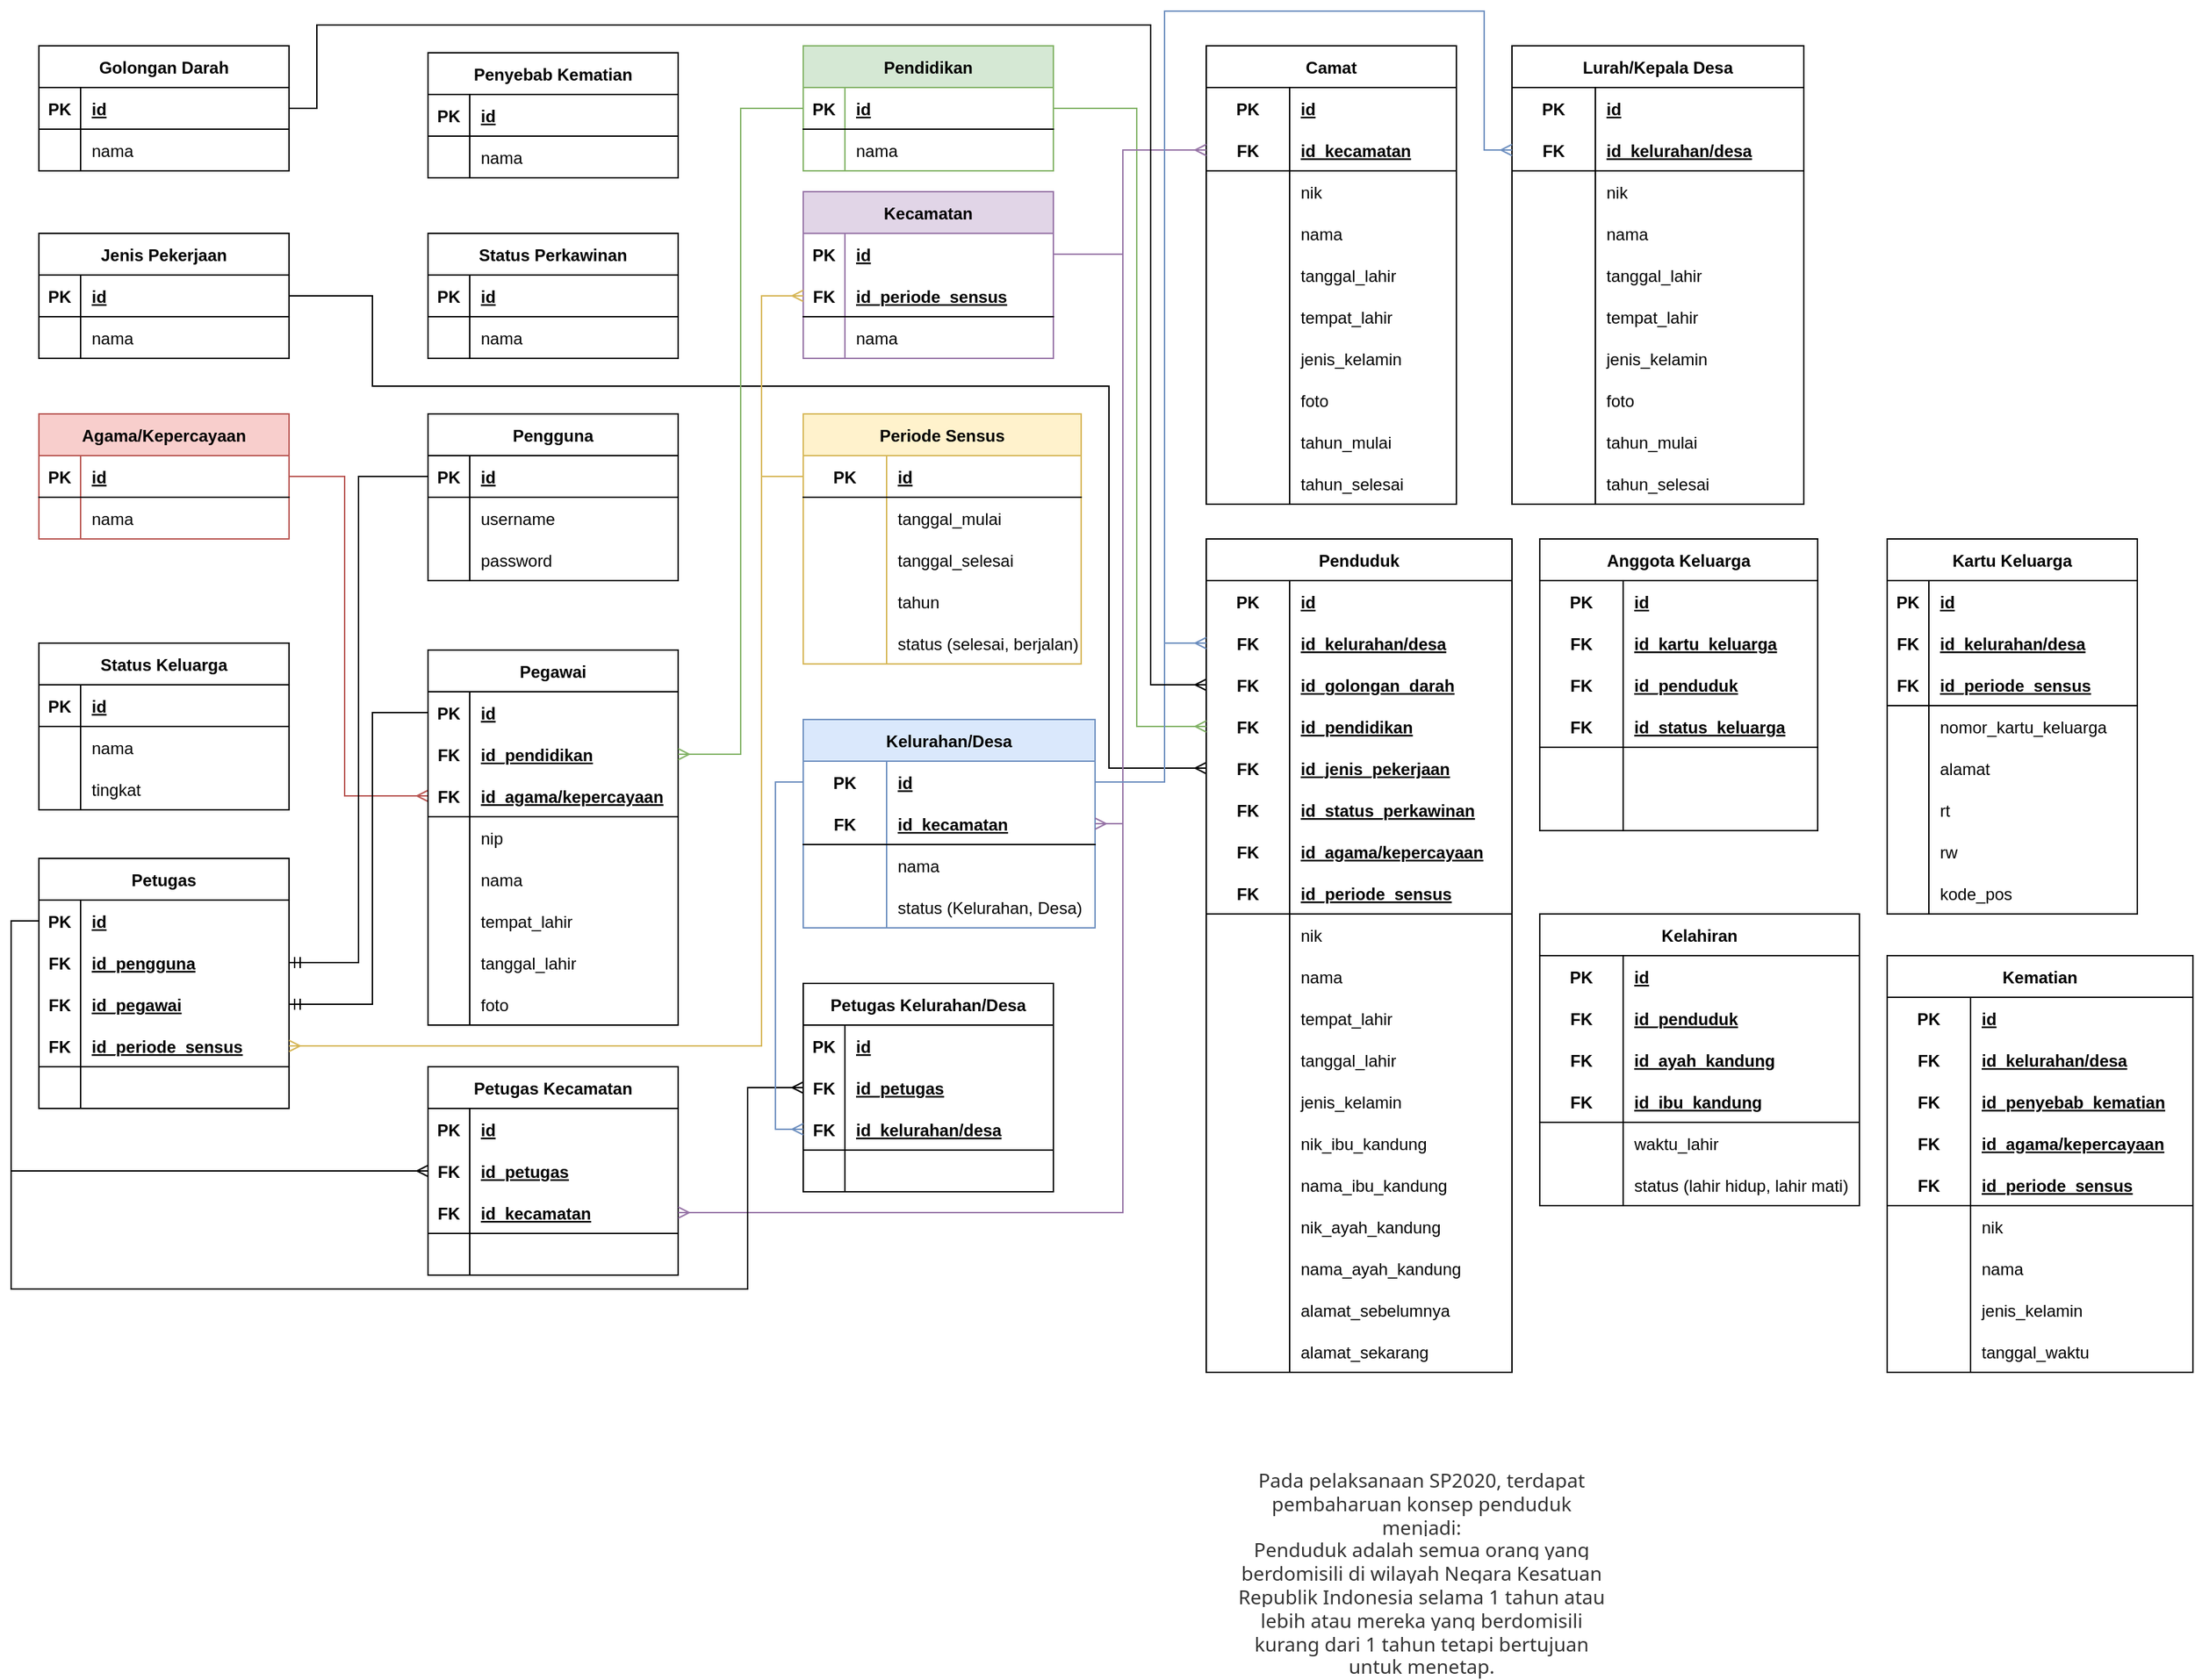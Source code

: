 <mxfile version="20.7.4" type="device"><diagram id="4jOwPsVgKDQhWx9BjGAM" name="Master"><mxGraphModel dx="2032" dy="723" grid="1" gridSize="10" guides="1" tooltips="1" connect="1" arrows="1" fold="1" page="1" pageScale="1" pageWidth="850" pageHeight="1100" math="0" shadow="0"><root><mxCell id="0"/><mxCell id="1" parent="0"/><mxCell id="u_w6uyxp3wwaC26uKRI_-53" value="Camat" style="shape=table;startSize=30;container=1;collapsible=1;childLayout=tableLayout;fixedRows=1;rowLines=0;fontStyle=1;align=center;resizeLast=1;" parent="1" vertex="1"><mxGeometry x="20" y="115" width="180" height="330" as="geometry"/></mxCell><mxCell id="u_w6uyxp3wwaC26uKRI_-54" value="" style="shape=tableRow;horizontal=0;startSize=0;swimlaneHead=0;swimlaneBody=0;fillColor=none;collapsible=0;dropTarget=0;points=[[0,0.5],[1,0.5]];portConstraint=eastwest;top=0;left=0;right=0;bottom=0;" parent="u_w6uyxp3wwaC26uKRI_-53" vertex="1"><mxGeometry y="30" width="180" height="30" as="geometry"/></mxCell><mxCell id="u_w6uyxp3wwaC26uKRI_-55" value="PK" style="shape=partialRectangle;connectable=0;fillColor=none;top=0;left=0;bottom=0;right=0;fontStyle=1;overflow=hidden;" parent="u_w6uyxp3wwaC26uKRI_-54" vertex="1"><mxGeometry width="60" height="30" as="geometry"><mxRectangle width="60" height="30" as="alternateBounds"/></mxGeometry></mxCell><mxCell id="u_w6uyxp3wwaC26uKRI_-56" value="id" style="shape=partialRectangle;connectable=0;fillColor=none;top=0;left=0;bottom=0;right=0;align=left;spacingLeft=6;fontStyle=5;overflow=hidden;" parent="u_w6uyxp3wwaC26uKRI_-54" vertex="1"><mxGeometry x="60" width="120" height="30" as="geometry"><mxRectangle width="120" height="30" as="alternateBounds"/></mxGeometry></mxCell><mxCell id="u_w6uyxp3wwaC26uKRI_-57" value="" style="shape=tableRow;horizontal=0;startSize=0;swimlaneHead=0;swimlaneBody=0;fillColor=none;collapsible=0;dropTarget=0;points=[[0,0.5],[1,0.5]];portConstraint=eastwest;top=0;left=0;right=0;bottom=1;" parent="u_w6uyxp3wwaC26uKRI_-53" vertex="1"><mxGeometry y="60" width="180" height="30" as="geometry"/></mxCell><mxCell id="u_w6uyxp3wwaC26uKRI_-58" value="FK" style="shape=partialRectangle;connectable=0;fillColor=none;top=0;left=0;bottom=0;right=0;fontStyle=1;overflow=hidden;" parent="u_w6uyxp3wwaC26uKRI_-57" vertex="1"><mxGeometry width="60" height="30" as="geometry"><mxRectangle width="60" height="30" as="alternateBounds"/></mxGeometry></mxCell><mxCell id="u_w6uyxp3wwaC26uKRI_-59" value="id_kecamatan" style="shape=partialRectangle;connectable=0;fillColor=none;top=0;left=0;bottom=0;right=0;align=left;spacingLeft=6;fontStyle=5;overflow=hidden;" parent="u_w6uyxp3wwaC26uKRI_-57" vertex="1"><mxGeometry x="60" width="120" height="30" as="geometry"><mxRectangle width="120" height="30" as="alternateBounds"/></mxGeometry></mxCell><mxCell id="u_w6uyxp3wwaC26uKRI_-60" value="" style="shape=tableRow;horizontal=0;startSize=0;swimlaneHead=0;swimlaneBody=0;fillColor=none;collapsible=0;dropTarget=0;points=[[0,0.5],[1,0.5]];portConstraint=eastwest;top=0;left=0;right=0;bottom=0;" parent="u_w6uyxp3wwaC26uKRI_-53" vertex="1"><mxGeometry y="90" width="180" height="30" as="geometry"/></mxCell><mxCell id="u_w6uyxp3wwaC26uKRI_-61" value="" style="shape=partialRectangle;connectable=0;fillColor=none;top=0;left=0;bottom=0;right=0;editable=1;overflow=hidden;" parent="u_w6uyxp3wwaC26uKRI_-60" vertex="1"><mxGeometry width="60" height="30" as="geometry"><mxRectangle width="60" height="30" as="alternateBounds"/></mxGeometry></mxCell><mxCell id="u_w6uyxp3wwaC26uKRI_-62" value="nik" style="shape=partialRectangle;connectable=0;fillColor=none;top=0;left=0;bottom=0;right=0;align=left;spacingLeft=6;overflow=hidden;" parent="u_w6uyxp3wwaC26uKRI_-60" vertex="1"><mxGeometry x="60" width="120" height="30" as="geometry"><mxRectangle width="120" height="30" as="alternateBounds"/></mxGeometry></mxCell><mxCell id="ZD9i-9Zez_1_ue-DsgaJ-52" value="" style="shape=tableRow;horizontal=0;startSize=0;swimlaneHead=0;swimlaneBody=0;fillColor=none;collapsible=0;dropTarget=0;points=[[0,0.5],[1,0.5]];portConstraint=eastwest;top=0;left=0;right=0;bottom=0;" parent="u_w6uyxp3wwaC26uKRI_-53" vertex="1"><mxGeometry y="120" width="180" height="30" as="geometry"/></mxCell><mxCell id="ZD9i-9Zez_1_ue-DsgaJ-53" value="" style="shape=partialRectangle;connectable=0;fillColor=none;top=0;left=0;bottom=0;right=0;editable=1;overflow=hidden;" parent="ZD9i-9Zez_1_ue-DsgaJ-52" vertex="1"><mxGeometry width="60" height="30" as="geometry"><mxRectangle width="60" height="30" as="alternateBounds"/></mxGeometry></mxCell><mxCell id="ZD9i-9Zez_1_ue-DsgaJ-54" value="nama" style="shape=partialRectangle;connectable=0;fillColor=none;top=0;left=0;bottom=0;right=0;align=left;spacingLeft=6;overflow=hidden;" parent="ZD9i-9Zez_1_ue-DsgaJ-52" vertex="1"><mxGeometry x="60" width="120" height="30" as="geometry"><mxRectangle width="120" height="30" as="alternateBounds"/></mxGeometry></mxCell><mxCell id="u_w6uyxp3wwaC26uKRI_-63" value="" style="shape=tableRow;horizontal=0;startSize=0;swimlaneHead=0;swimlaneBody=0;fillColor=none;collapsible=0;dropTarget=0;points=[[0,0.5],[1,0.5]];portConstraint=eastwest;top=0;left=0;right=0;bottom=0;" parent="u_w6uyxp3wwaC26uKRI_-53" vertex="1"><mxGeometry y="150" width="180" height="30" as="geometry"/></mxCell><mxCell id="u_w6uyxp3wwaC26uKRI_-64" value="" style="shape=partialRectangle;connectable=0;fillColor=none;top=0;left=0;bottom=0;right=0;editable=1;overflow=hidden;" parent="u_w6uyxp3wwaC26uKRI_-63" vertex="1"><mxGeometry width="60" height="30" as="geometry"><mxRectangle width="60" height="30" as="alternateBounds"/></mxGeometry></mxCell><mxCell id="u_w6uyxp3wwaC26uKRI_-65" value="tanggal_lahir" style="shape=partialRectangle;connectable=0;fillColor=none;top=0;left=0;bottom=0;right=0;align=left;spacingLeft=6;overflow=hidden;" parent="u_w6uyxp3wwaC26uKRI_-63" vertex="1"><mxGeometry x="60" width="120" height="30" as="geometry"><mxRectangle width="120" height="30" as="alternateBounds"/></mxGeometry></mxCell><mxCell id="ZD9i-9Zez_1_ue-DsgaJ-40" value="" style="shape=tableRow;horizontal=0;startSize=0;swimlaneHead=0;swimlaneBody=0;fillColor=none;collapsible=0;dropTarget=0;points=[[0,0.5],[1,0.5]];portConstraint=eastwest;top=0;left=0;right=0;bottom=0;" parent="u_w6uyxp3wwaC26uKRI_-53" vertex="1"><mxGeometry y="180" width="180" height="30" as="geometry"/></mxCell><mxCell id="ZD9i-9Zez_1_ue-DsgaJ-41" value="" style="shape=partialRectangle;connectable=0;fillColor=none;top=0;left=0;bottom=0;right=0;editable=1;overflow=hidden;" parent="ZD9i-9Zez_1_ue-DsgaJ-40" vertex="1"><mxGeometry width="60" height="30" as="geometry"><mxRectangle width="60" height="30" as="alternateBounds"/></mxGeometry></mxCell><mxCell id="ZD9i-9Zez_1_ue-DsgaJ-42" value="tempat_lahir" style="shape=partialRectangle;connectable=0;fillColor=none;top=0;left=0;bottom=0;right=0;align=left;spacingLeft=6;overflow=hidden;" parent="ZD9i-9Zez_1_ue-DsgaJ-40" vertex="1"><mxGeometry x="60" width="120" height="30" as="geometry"><mxRectangle width="120" height="30" as="alternateBounds"/></mxGeometry></mxCell><mxCell id="ZD9i-9Zez_1_ue-DsgaJ-43" value="" style="shape=tableRow;horizontal=0;startSize=0;swimlaneHead=0;swimlaneBody=0;fillColor=none;collapsible=0;dropTarget=0;points=[[0,0.5],[1,0.5]];portConstraint=eastwest;top=0;left=0;right=0;bottom=0;" parent="u_w6uyxp3wwaC26uKRI_-53" vertex="1"><mxGeometry y="210" width="180" height="30" as="geometry"/></mxCell><mxCell id="ZD9i-9Zez_1_ue-DsgaJ-44" value="" style="shape=partialRectangle;connectable=0;fillColor=none;top=0;left=0;bottom=0;right=0;editable=1;overflow=hidden;" parent="ZD9i-9Zez_1_ue-DsgaJ-43" vertex="1"><mxGeometry width="60" height="30" as="geometry"><mxRectangle width="60" height="30" as="alternateBounds"/></mxGeometry></mxCell><mxCell id="ZD9i-9Zez_1_ue-DsgaJ-45" value="jenis_kelamin" style="shape=partialRectangle;connectable=0;fillColor=none;top=0;left=0;bottom=0;right=0;align=left;spacingLeft=6;overflow=hidden;" parent="ZD9i-9Zez_1_ue-DsgaJ-43" vertex="1"><mxGeometry x="60" width="120" height="30" as="geometry"><mxRectangle width="120" height="30" as="alternateBounds"/></mxGeometry></mxCell><mxCell id="ZD9i-9Zez_1_ue-DsgaJ-46" value="" style="shape=tableRow;horizontal=0;startSize=0;swimlaneHead=0;swimlaneBody=0;fillColor=none;collapsible=0;dropTarget=0;points=[[0,0.5],[1,0.5]];portConstraint=eastwest;top=0;left=0;right=0;bottom=0;" parent="u_w6uyxp3wwaC26uKRI_-53" vertex="1"><mxGeometry y="240" width="180" height="30" as="geometry"/></mxCell><mxCell id="ZD9i-9Zez_1_ue-DsgaJ-47" value="" style="shape=partialRectangle;connectable=0;fillColor=none;top=0;left=0;bottom=0;right=0;editable=1;overflow=hidden;" parent="ZD9i-9Zez_1_ue-DsgaJ-46" vertex="1"><mxGeometry width="60" height="30" as="geometry"><mxRectangle width="60" height="30" as="alternateBounds"/></mxGeometry></mxCell><mxCell id="ZD9i-9Zez_1_ue-DsgaJ-48" value="foto" style="shape=partialRectangle;connectable=0;fillColor=none;top=0;left=0;bottom=0;right=0;align=left;spacingLeft=6;overflow=hidden;" parent="ZD9i-9Zez_1_ue-DsgaJ-46" vertex="1"><mxGeometry x="60" width="120" height="30" as="geometry"><mxRectangle width="120" height="30" as="alternateBounds"/></mxGeometry></mxCell><mxCell id="ZD9i-9Zez_1_ue-DsgaJ-49" value="" style="shape=tableRow;horizontal=0;startSize=0;swimlaneHead=0;swimlaneBody=0;fillColor=none;collapsible=0;dropTarget=0;points=[[0,0.5],[1,0.5]];portConstraint=eastwest;top=0;left=0;right=0;bottom=0;" parent="u_w6uyxp3wwaC26uKRI_-53" vertex="1"><mxGeometry y="270" width="180" height="30" as="geometry"/></mxCell><mxCell id="ZD9i-9Zez_1_ue-DsgaJ-50" value="" style="shape=partialRectangle;connectable=0;fillColor=none;top=0;left=0;bottom=0;right=0;editable=1;overflow=hidden;" parent="ZD9i-9Zez_1_ue-DsgaJ-49" vertex="1"><mxGeometry width="60" height="30" as="geometry"><mxRectangle width="60" height="30" as="alternateBounds"/></mxGeometry></mxCell><mxCell id="ZD9i-9Zez_1_ue-DsgaJ-51" value="tahun_mulai" style="shape=partialRectangle;connectable=0;fillColor=none;top=0;left=0;bottom=0;right=0;align=left;spacingLeft=6;overflow=hidden;" parent="ZD9i-9Zez_1_ue-DsgaJ-49" vertex="1"><mxGeometry x="60" width="120" height="30" as="geometry"><mxRectangle width="120" height="30" as="alternateBounds"/></mxGeometry></mxCell><mxCell id="ZD9i-9Zez_1_ue-DsgaJ-58" value="" style="shape=tableRow;horizontal=0;startSize=0;swimlaneHead=0;swimlaneBody=0;fillColor=none;collapsible=0;dropTarget=0;points=[[0,0.5],[1,0.5]];portConstraint=eastwest;top=0;left=0;right=0;bottom=0;" parent="u_w6uyxp3wwaC26uKRI_-53" vertex="1"><mxGeometry y="300" width="180" height="30" as="geometry"/></mxCell><mxCell id="ZD9i-9Zez_1_ue-DsgaJ-59" value="" style="shape=partialRectangle;connectable=0;fillColor=none;top=0;left=0;bottom=0;right=0;editable=1;overflow=hidden;" parent="ZD9i-9Zez_1_ue-DsgaJ-58" vertex="1"><mxGeometry width="60" height="30" as="geometry"><mxRectangle width="60" height="30" as="alternateBounds"/></mxGeometry></mxCell><mxCell id="ZD9i-9Zez_1_ue-DsgaJ-60" value="tahun_selesai" style="shape=partialRectangle;connectable=0;fillColor=none;top=0;left=0;bottom=0;right=0;align=left;spacingLeft=6;overflow=hidden;" parent="ZD9i-9Zez_1_ue-DsgaJ-58" vertex="1"><mxGeometry x="60" width="120" height="30" as="geometry"><mxRectangle width="120" height="30" as="alternateBounds"/></mxGeometry></mxCell><mxCell id="u_w6uyxp3wwaC26uKRI_-133" value="Penduduk" style="shape=table;startSize=30;container=1;collapsible=1;childLayout=tableLayout;fixedRows=1;rowLines=0;fontStyle=1;align=center;resizeLast=1;" parent="1" vertex="1"><mxGeometry x="20" y="470" width="220" height="600" as="geometry"/></mxCell><mxCell id="u_w6uyxp3wwaC26uKRI_-134" value="" style="shape=tableRow;horizontal=0;startSize=0;swimlaneHead=0;swimlaneBody=0;fillColor=none;collapsible=0;dropTarget=0;points=[[0,0.5],[1,0.5]];portConstraint=eastwest;top=0;left=0;right=0;bottom=0;" parent="u_w6uyxp3wwaC26uKRI_-133" vertex="1"><mxGeometry y="30" width="220" height="30" as="geometry"/></mxCell><mxCell id="u_w6uyxp3wwaC26uKRI_-135" value="PK" style="shape=partialRectangle;connectable=0;fillColor=none;top=0;left=0;bottom=0;right=0;fontStyle=1;overflow=hidden;" parent="u_w6uyxp3wwaC26uKRI_-134" vertex="1"><mxGeometry width="60" height="30" as="geometry"><mxRectangle width="60" height="30" as="alternateBounds"/></mxGeometry></mxCell><mxCell id="u_w6uyxp3wwaC26uKRI_-136" value="id" style="shape=partialRectangle;connectable=0;fillColor=none;top=0;left=0;bottom=0;right=0;align=left;spacingLeft=6;fontStyle=5;overflow=hidden;" parent="u_w6uyxp3wwaC26uKRI_-134" vertex="1"><mxGeometry x="60" width="160" height="30" as="geometry"><mxRectangle width="160" height="30" as="alternateBounds"/></mxGeometry></mxCell><mxCell id="u_w6uyxp3wwaC26uKRI_-146" value="" style="shape=tableRow;horizontal=0;startSize=0;swimlaneHead=0;swimlaneBody=0;fillColor=none;collapsible=0;dropTarget=0;points=[[0,0.5],[1,0.5]];portConstraint=eastwest;top=0;left=0;right=0;bottom=0;" parent="u_w6uyxp3wwaC26uKRI_-133" vertex="1"><mxGeometry y="60" width="220" height="30" as="geometry"/></mxCell><mxCell id="u_w6uyxp3wwaC26uKRI_-147" value="FK" style="shape=partialRectangle;connectable=0;fillColor=none;top=0;left=0;bottom=0;right=0;fontStyle=1;overflow=hidden;" parent="u_w6uyxp3wwaC26uKRI_-146" vertex="1"><mxGeometry width="60" height="30" as="geometry"><mxRectangle width="60" height="30" as="alternateBounds"/></mxGeometry></mxCell><mxCell id="u_w6uyxp3wwaC26uKRI_-148" value="id_kelurahan/desa" style="shape=partialRectangle;connectable=0;fillColor=none;top=0;left=0;bottom=0;right=0;align=left;spacingLeft=6;fontStyle=5;overflow=hidden;" parent="u_w6uyxp3wwaC26uKRI_-146" vertex="1"><mxGeometry x="60" width="160" height="30" as="geometry"><mxRectangle width="160" height="30" as="alternateBounds"/></mxGeometry></mxCell><mxCell id="UrOCN94g2OeBeksiQcSt-41" value="" style="shape=tableRow;horizontal=0;startSize=0;swimlaneHead=0;swimlaneBody=0;fillColor=none;collapsible=0;dropTarget=0;points=[[0,0.5],[1,0.5]];portConstraint=eastwest;top=0;left=0;right=0;bottom=0;" parent="u_w6uyxp3wwaC26uKRI_-133" vertex="1"><mxGeometry y="90" width="220" height="30" as="geometry"/></mxCell><mxCell id="UrOCN94g2OeBeksiQcSt-42" value="FK" style="shape=partialRectangle;connectable=0;fillColor=none;top=0;left=0;bottom=0;right=0;fontStyle=1;overflow=hidden;" parent="UrOCN94g2OeBeksiQcSt-41" vertex="1"><mxGeometry width="60" height="30" as="geometry"><mxRectangle width="60" height="30" as="alternateBounds"/></mxGeometry></mxCell><mxCell id="UrOCN94g2OeBeksiQcSt-43" value="id_golongan_darah" style="shape=partialRectangle;connectable=0;fillColor=none;top=0;left=0;bottom=0;right=0;align=left;spacingLeft=6;fontStyle=5;overflow=hidden;" parent="UrOCN94g2OeBeksiQcSt-41" vertex="1"><mxGeometry x="60" width="160" height="30" as="geometry"><mxRectangle width="160" height="30" as="alternateBounds"/></mxGeometry></mxCell><mxCell id="wCiGfedRI5ZWrKa5ZUyC-8" value="" style="shape=tableRow;horizontal=0;startSize=0;swimlaneHead=0;swimlaneBody=0;fillColor=none;collapsible=0;dropTarget=0;points=[[0,0.5],[1,0.5]];portConstraint=eastwest;top=0;left=0;right=0;bottom=0;" parent="u_w6uyxp3wwaC26uKRI_-133" vertex="1"><mxGeometry y="120" width="220" height="30" as="geometry"/></mxCell><mxCell id="wCiGfedRI5ZWrKa5ZUyC-9" value="FK" style="shape=partialRectangle;connectable=0;fillColor=none;top=0;left=0;bottom=0;right=0;fontStyle=1;overflow=hidden;" parent="wCiGfedRI5ZWrKa5ZUyC-8" vertex="1"><mxGeometry width="60" height="30" as="geometry"><mxRectangle width="60" height="30" as="alternateBounds"/></mxGeometry></mxCell><mxCell id="wCiGfedRI5ZWrKa5ZUyC-10" value="id_pendidikan" style="shape=partialRectangle;connectable=0;fillColor=none;top=0;left=0;bottom=0;right=0;align=left;spacingLeft=6;fontStyle=5;overflow=hidden;" parent="wCiGfedRI5ZWrKa5ZUyC-8" vertex="1"><mxGeometry x="60" width="160" height="30" as="geometry"><mxRectangle width="160" height="30" as="alternateBounds"/></mxGeometry></mxCell><mxCell id="UrOCN94g2OeBeksiQcSt-224" value="" style="shape=tableRow;horizontal=0;startSize=0;swimlaneHead=0;swimlaneBody=0;fillColor=none;collapsible=0;dropTarget=0;points=[[0,0.5],[1,0.5]];portConstraint=eastwest;top=0;left=0;right=0;bottom=0;" parent="u_w6uyxp3wwaC26uKRI_-133" vertex="1"><mxGeometry y="150" width="220" height="30" as="geometry"/></mxCell><mxCell id="UrOCN94g2OeBeksiQcSt-225" value="FK" style="shape=partialRectangle;connectable=0;fillColor=none;top=0;left=0;bottom=0;right=0;fontStyle=1;overflow=hidden;" parent="UrOCN94g2OeBeksiQcSt-224" vertex="1"><mxGeometry width="60" height="30" as="geometry"><mxRectangle width="60" height="30" as="alternateBounds"/></mxGeometry></mxCell><mxCell id="UrOCN94g2OeBeksiQcSt-226" value="id_jenis_pekerjaan" style="shape=partialRectangle;connectable=0;fillColor=none;top=0;left=0;bottom=0;right=0;align=left;spacingLeft=6;fontStyle=5;overflow=hidden;" parent="UrOCN94g2OeBeksiQcSt-224" vertex="1"><mxGeometry x="60" width="160" height="30" as="geometry"><mxRectangle width="160" height="30" as="alternateBounds"/></mxGeometry></mxCell><mxCell id="3faMShliyJkUtvGvSVUz-29" value="" style="shape=tableRow;horizontal=0;startSize=0;swimlaneHead=0;swimlaneBody=0;fillColor=none;collapsible=0;dropTarget=0;points=[[0,0.5],[1,0.5]];portConstraint=eastwest;top=0;left=0;right=0;bottom=0;" parent="u_w6uyxp3wwaC26uKRI_-133" vertex="1"><mxGeometry y="180" width="220" height="30" as="geometry"/></mxCell><mxCell id="3faMShliyJkUtvGvSVUz-30" value="FK" style="shape=partialRectangle;connectable=0;fillColor=none;top=0;left=0;bottom=0;right=0;fontStyle=1;overflow=hidden;" parent="3faMShliyJkUtvGvSVUz-29" vertex="1"><mxGeometry width="60" height="30" as="geometry"><mxRectangle width="60" height="30" as="alternateBounds"/></mxGeometry></mxCell><mxCell id="3faMShliyJkUtvGvSVUz-31" value="id_status_perkawinan" style="shape=partialRectangle;connectable=0;fillColor=none;top=0;left=0;bottom=0;right=0;align=left;spacingLeft=6;fontStyle=5;overflow=hidden;" parent="3faMShliyJkUtvGvSVUz-29" vertex="1"><mxGeometry x="60" width="160" height="30" as="geometry"><mxRectangle width="160" height="30" as="alternateBounds"/></mxGeometry></mxCell><mxCell id="mODlFRPY12bBRYAumJnT-2" value="" style="shape=tableRow;horizontal=0;startSize=0;swimlaneHead=0;swimlaneBody=0;fillColor=none;collapsible=0;dropTarget=0;points=[[0,0.5],[1,0.5]];portConstraint=eastwest;top=0;left=0;right=0;bottom=0;" parent="u_w6uyxp3wwaC26uKRI_-133" vertex="1"><mxGeometry y="210" width="220" height="30" as="geometry"/></mxCell><mxCell id="mODlFRPY12bBRYAumJnT-3" value="FK" style="shape=partialRectangle;connectable=0;fillColor=none;top=0;left=0;bottom=0;right=0;fontStyle=1;overflow=hidden;" parent="mODlFRPY12bBRYAumJnT-2" vertex="1"><mxGeometry width="60" height="30" as="geometry"><mxRectangle width="60" height="30" as="alternateBounds"/></mxGeometry></mxCell><mxCell id="mODlFRPY12bBRYAumJnT-4" value="id_agama/kepercayaan" style="shape=partialRectangle;connectable=0;fillColor=none;top=0;left=0;bottom=0;right=0;align=left;spacingLeft=6;fontStyle=5;overflow=hidden;" parent="mODlFRPY12bBRYAumJnT-2" vertex="1"><mxGeometry x="60" width="160" height="30" as="geometry"><mxRectangle width="160" height="30" as="alternateBounds"/></mxGeometry></mxCell><mxCell id="u_w6uyxp3wwaC26uKRI_-137" value="" style="shape=tableRow;horizontal=0;startSize=0;swimlaneHead=0;swimlaneBody=0;fillColor=none;collapsible=0;dropTarget=0;points=[[0,0.5],[1,0.5]];portConstraint=eastwest;top=0;left=0;right=0;bottom=1;" parent="u_w6uyxp3wwaC26uKRI_-133" vertex="1"><mxGeometry y="240" width="220" height="30" as="geometry"/></mxCell><mxCell id="u_w6uyxp3wwaC26uKRI_-138" value="FK" style="shape=partialRectangle;connectable=0;fillColor=none;top=0;left=0;bottom=0;right=0;fontStyle=1;overflow=hidden;" parent="u_w6uyxp3wwaC26uKRI_-137" vertex="1"><mxGeometry width="60" height="30" as="geometry"><mxRectangle width="60" height="30" as="alternateBounds"/></mxGeometry></mxCell><mxCell id="u_w6uyxp3wwaC26uKRI_-139" value="id_periode_sensus" style="shape=partialRectangle;connectable=0;fillColor=none;top=0;left=0;bottom=0;right=0;align=left;spacingLeft=6;fontStyle=5;overflow=hidden;" parent="u_w6uyxp3wwaC26uKRI_-137" vertex="1"><mxGeometry x="60" width="160" height="30" as="geometry"><mxRectangle width="160" height="30" as="alternateBounds"/></mxGeometry></mxCell><mxCell id="UrOCN94g2OeBeksiQcSt-44" value="" style="shape=tableRow;horizontal=0;startSize=0;swimlaneHead=0;swimlaneBody=0;fillColor=none;collapsible=0;dropTarget=0;points=[[0,0.5],[1,0.5]];portConstraint=eastwest;top=0;left=0;right=0;bottom=0;" parent="u_w6uyxp3wwaC26uKRI_-133" vertex="1"><mxGeometry y="270" width="220" height="30" as="geometry"/></mxCell><mxCell id="UrOCN94g2OeBeksiQcSt-45" value="" style="shape=partialRectangle;connectable=0;fillColor=none;top=0;left=0;bottom=0;right=0;editable=1;overflow=hidden;" parent="UrOCN94g2OeBeksiQcSt-44" vertex="1"><mxGeometry width="60" height="30" as="geometry"><mxRectangle width="60" height="30" as="alternateBounds"/></mxGeometry></mxCell><mxCell id="UrOCN94g2OeBeksiQcSt-46" value="nik" style="shape=partialRectangle;connectable=0;fillColor=none;top=0;left=0;bottom=0;right=0;align=left;spacingLeft=6;overflow=hidden;" parent="UrOCN94g2OeBeksiQcSt-44" vertex="1"><mxGeometry x="60" width="160" height="30" as="geometry"><mxRectangle width="160" height="30" as="alternateBounds"/></mxGeometry></mxCell><mxCell id="UrOCN94g2OeBeksiQcSt-13" value="" style="shape=tableRow;horizontal=0;startSize=0;swimlaneHead=0;swimlaneBody=0;fillColor=none;collapsible=0;dropTarget=0;points=[[0,0.5],[1,0.5]];portConstraint=eastwest;top=0;left=0;right=0;bottom=0;" parent="u_w6uyxp3wwaC26uKRI_-133" vertex="1"><mxGeometry y="300" width="220" height="30" as="geometry"/></mxCell><mxCell id="UrOCN94g2OeBeksiQcSt-14" value="" style="shape=partialRectangle;connectable=0;fillColor=none;top=0;left=0;bottom=0;right=0;editable=1;overflow=hidden;" parent="UrOCN94g2OeBeksiQcSt-13" vertex="1"><mxGeometry width="60" height="30" as="geometry"><mxRectangle width="60" height="30" as="alternateBounds"/></mxGeometry></mxCell><mxCell id="UrOCN94g2OeBeksiQcSt-15" value="nama" style="shape=partialRectangle;connectable=0;fillColor=none;top=0;left=0;bottom=0;right=0;align=left;spacingLeft=6;overflow=hidden;" parent="UrOCN94g2OeBeksiQcSt-13" vertex="1"><mxGeometry x="60" width="160" height="30" as="geometry"><mxRectangle width="160" height="30" as="alternateBounds"/></mxGeometry></mxCell><mxCell id="u_w6uyxp3wwaC26uKRI_-143" value="" style="shape=tableRow;horizontal=0;startSize=0;swimlaneHead=0;swimlaneBody=0;fillColor=none;collapsible=0;dropTarget=0;points=[[0,0.5],[1,0.5]];portConstraint=eastwest;top=0;left=0;right=0;bottom=0;" parent="u_w6uyxp3wwaC26uKRI_-133" vertex="1"><mxGeometry y="330" width="220" height="30" as="geometry"/></mxCell><mxCell id="u_w6uyxp3wwaC26uKRI_-144" value="" style="shape=partialRectangle;connectable=0;fillColor=none;top=0;left=0;bottom=0;right=0;editable=1;overflow=hidden;" parent="u_w6uyxp3wwaC26uKRI_-143" vertex="1"><mxGeometry width="60" height="30" as="geometry"><mxRectangle width="60" height="30" as="alternateBounds"/></mxGeometry></mxCell><mxCell id="u_w6uyxp3wwaC26uKRI_-145" value="tempat_lahir" style="shape=partialRectangle;connectable=0;fillColor=none;top=0;left=0;bottom=0;right=0;align=left;spacingLeft=6;overflow=hidden;" parent="u_w6uyxp3wwaC26uKRI_-143" vertex="1"><mxGeometry x="60" width="160" height="30" as="geometry"><mxRectangle width="160" height="30" as="alternateBounds"/></mxGeometry></mxCell><mxCell id="UrOCN94g2OeBeksiQcSt-4" value="" style="shape=tableRow;horizontal=0;startSize=0;swimlaneHead=0;swimlaneBody=0;fillColor=none;collapsible=0;dropTarget=0;points=[[0,0.5],[1,0.5]];portConstraint=eastwest;top=0;left=0;right=0;bottom=0;" parent="u_w6uyxp3wwaC26uKRI_-133" vertex="1"><mxGeometry y="360" width="220" height="30" as="geometry"/></mxCell><mxCell id="UrOCN94g2OeBeksiQcSt-5" value="" style="shape=partialRectangle;connectable=0;fillColor=none;top=0;left=0;bottom=0;right=0;editable=1;overflow=hidden;" parent="UrOCN94g2OeBeksiQcSt-4" vertex="1"><mxGeometry width="60" height="30" as="geometry"><mxRectangle width="60" height="30" as="alternateBounds"/></mxGeometry></mxCell><mxCell id="UrOCN94g2OeBeksiQcSt-6" value="tanggal_lahir" style="shape=partialRectangle;connectable=0;fillColor=none;top=0;left=0;bottom=0;right=0;align=left;spacingLeft=6;overflow=hidden;" parent="UrOCN94g2OeBeksiQcSt-4" vertex="1"><mxGeometry x="60" width="160" height="30" as="geometry"><mxRectangle width="160" height="30" as="alternateBounds"/></mxGeometry></mxCell><mxCell id="UrOCN94g2OeBeksiQcSt-10" value="" style="shape=tableRow;horizontal=0;startSize=0;swimlaneHead=0;swimlaneBody=0;fillColor=none;collapsible=0;dropTarget=0;points=[[0,0.5],[1,0.5]];portConstraint=eastwest;top=0;left=0;right=0;bottom=0;" parent="u_w6uyxp3wwaC26uKRI_-133" vertex="1"><mxGeometry y="390" width="220" height="30" as="geometry"/></mxCell><mxCell id="UrOCN94g2OeBeksiQcSt-11" value="" style="shape=partialRectangle;connectable=0;fillColor=none;top=0;left=0;bottom=0;right=0;editable=1;overflow=hidden;" parent="UrOCN94g2OeBeksiQcSt-10" vertex="1"><mxGeometry width="60" height="30" as="geometry"><mxRectangle width="60" height="30" as="alternateBounds"/></mxGeometry></mxCell><mxCell id="UrOCN94g2OeBeksiQcSt-12" value="jenis_kelamin" style="shape=partialRectangle;connectable=0;fillColor=none;top=0;left=0;bottom=0;right=0;align=left;spacingLeft=6;overflow=hidden;" parent="UrOCN94g2OeBeksiQcSt-10" vertex="1"><mxGeometry x="60" width="160" height="30" as="geometry"><mxRectangle width="160" height="30" as="alternateBounds"/></mxGeometry></mxCell><mxCell id="UrOCN94g2OeBeksiQcSt-59" value="" style="shape=tableRow;horizontal=0;startSize=0;swimlaneHead=0;swimlaneBody=0;fillColor=none;collapsible=0;dropTarget=0;points=[[0,0.5],[1,0.5]];portConstraint=eastwest;top=0;left=0;right=0;bottom=0;" parent="u_w6uyxp3wwaC26uKRI_-133" vertex="1"><mxGeometry y="420" width="220" height="30" as="geometry"/></mxCell><mxCell id="UrOCN94g2OeBeksiQcSt-60" value="" style="shape=partialRectangle;connectable=0;fillColor=none;top=0;left=0;bottom=0;right=0;editable=1;overflow=hidden;" parent="UrOCN94g2OeBeksiQcSt-59" vertex="1"><mxGeometry width="60" height="30" as="geometry"><mxRectangle width="60" height="30" as="alternateBounds"/></mxGeometry></mxCell><mxCell id="UrOCN94g2OeBeksiQcSt-61" value="nik_ibu_kandung" style="shape=partialRectangle;connectable=0;fillColor=none;top=0;left=0;bottom=0;right=0;align=left;spacingLeft=6;overflow=hidden;" parent="UrOCN94g2OeBeksiQcSt-59" vertex="1"><mxGeometry x="60" width="160" height="30" as="geometry"><mxRectangle width="160" height="30" as="alternateBounds"/></mxGeometry></mxCell><mxCell id="UrOCN94g2OeBeksiQcSt-62" value="" style="shape=tableRow;horizontal=0;startSize=0;swimlaneHead=0;swimlaneBody=0;fillColor=none;collapsible=0;dropTarget=0;points=[[0,0.5],[1,0.5]];portConstraint=eastwest;top=0;left=0;right=0;bottom=0;" parent="u_w6uyxp3wwaC26uKRI_-133" vertex="1"><mxGeometry y="450" width="220" height="30" as="geometry"/></mxCell><mxCell id="UrOCN94g2OeBeksiQcSt-63" value="" style="shape=partialRectangle;connectable=0;fillColor=none;top=0;left=0;bottom=0;right=0;editable=1;overflow=hidden;" parent="UrOCN94g2OeBeksiQcSt-62" vertex="1"><mxGeometry width="60" height="30" as="geometry"><mxRectangle width="60" height="30" as="alternateBounds"/></mxGeometry></mxCell><mxCell id="UrOCN94g2OeBeksiQcSt-64" value="nama_ibu_kandung" style="shape=partialRectangle;connectable=0;fillColor=none;top=0;left=0;bottom=0;right=0;align=left;spacingLeft=6;overflow=hidden;" parent="UrOCN94g2OeBeksiQcSt-62" vertex="1"><mxGeometry x="60" width="160" height="30" as="geometry"><mxRectangle width="160" height="30" as="alternateBounds"/></mxGeometry></mxCell><mxCell id="UrOCN94g2OeBeksiQcSt-65" value="" style="shape=tableRow;horizontal=0;startSize=0;swimlaneHead=0;swimlaneBody=0;fillColor=none;collapsible=0;dropTarget=0;points=[[0,0.5],[1,0.5]];portConstraint=eastwest;top=0;left=0;right=0;bottom=0;" parent="u_w6uyxp3wwaC26uKRI_-133" vertex="1"><mxGeometry y="480" width="220" height="30" as="geometry"/></mxCell><mxCell id="UrOCN94g2OeBeksiQcSt-66" value="" style="shape=partialRectangle;connectable=0;fillColor=none;top=0;left=0;bottom=0;right=0;editable=1;overflow=hidden;" parent="UrOCN94g2OeBeksiQcSt-65" vertex="1"><mxGeometry width="60" height="30" as="geometry"><mxRectangle width="60" height="30" as="alternateBounds"/></mxGeometry></mxCell><mxCell id="UrOCN94g2OeBeksiQcSt-67" value="nik_ayah_kandung" style="shape=partialRectangle;connectable=0;fillColor=none;top=0;left=0;bottom=0;right=0;align=left;spacingLeft=6;overflow=hidden;" parent="UrOCN94g2OeBeksiQcSt-65" vertex="1"><mxGeometry x="60" width="160" height="30" as="geometry"><mxRectangle width="160" height="30" as="alternateBounds"/></mxGeometry></mxCell><mxCell id="UrOCN94g2OeBeksiQcSt-68" value="" style="shape=tableRow;horizontal=0;startSize=0;swimlaneHead=0;swimlaneBody=0;fillColor=none;collapsible=0;dropTarget=0;points=[[0,0.5],[1,0.5]];portConstraint=eastwest;top=0;left=0;right=0;bottom=0;" parent="u_w6uyxp3wwaC26uKRI_-133" vertex="1"><mxGeometry y="510" width="220" height="30" as="geometry"/></mxCell><mxCell id="UrOCN94g2OeBeksiQcSt-69" value="" style="shape=partialRectangle;connectable=0;fillColor=none;top=0;left=0;bottom=0;right=0;editable=1;overflow=hidden;" parent="UrOCN94g2OeBeksiQcSt-68" vertex="1"><mxGeometry width="60" height="30" as="geometry"><mxRectangle width="60" height="30" as="alternateBounds"/></mxGeometry></mxCell><mxCell id="UrOCN94g2OeBeksiQcSt-70" value="nama_ayah_kandung" style="shape=partialRectangle;connectable=0;fillColor=none;top=0;left=0;bottom=0;right=0;align=left;spacingLeft=6;overflow=hidden;" parent="UrOCN94g2OeBeksiQcSt-68" vertex="1"><mxGeometry x="60" width="160" height="30" as="geometry"><mxRectangle width="160" height="30" as="alternateBounds"/></mxGeometry></mxCell><mxCell id="UrOCN94g2OeBeksiQcSt-74" value="" style="shape=tableRow;horizontal=0;startSize=0;swimlaneHead=0;swimlaneBody=0;fillColor=none;collapsible=0;dropTarget=0;points=[[0,0.5],[1,0.5]];portConstraint=eastwest;top=0;left=0;right=0;bottom=0;" parent="u_w6uyxp3wwaC26uKRI_-133" vertex="1"><mxGeometry y="540" width="220" height="30" as="geometry"/></mxCell><mxCell id="UrOCN94g2OeBeksiQcSt-75" value="" style="shape=partialRectangle;connectable=0;fillColor=none;top=0;left=0;bottom=0;right=0;editable=1;overflow=hidden;" parent="UrOCN94g2OeBeksiQcSt-74" vertex="1"><mxGeometry width="60" height="30" as="geometry"><mxRectangle width="60" height="30" as="alternateBounds"/></mxGeometry></mxCell><mxCell id="UrOCN94g2OeBeksiQcSt-76" value="alamat_sebelumnya" style="shape=partialRectangle;connectable=0;fillColor=none;top=0;left=0;bottom=0;right=0;align=left;spacingLeft=6;overflow=hidden;" parent="UrOCN94g2OeBeksiQcSt-74" vertex="1"><mxGeometry x="60" width="160" height="30" as="geometry"><mxRectangle width="160" height="30" as="alternateBounds"/></mxGeometry></mxCell><mxCell id="UrOCN94g2OeBeksiQcSt-77" value="" style="shape=tableRow;horizontal=0;startSize=0;swimlaneHead=0;swimlaneBody=0;fillColor=none;collapsible=0;dropTarget=0;points=[[0,0.5],[1,0.5]];portConstraint=eastwest;top=0;left=0;right=0;bottom=0;" parent="u_w6uyxp3wwaC26uKRI_-133" vertex="1"><mxGeometry y="570" width="220" height="30" as="geometry"/></mxCell><mxCell id="UrOCN94g2OeBeksiQcSt-78" value="" style="shape=partialRectangle;connectable=0;fillColor=none;top=0;left=0;bottom=0;right=0;editable=1;overflow=hidden;" parent="UrOCN94g2OeBeksiQcSt-77" vertex="1"><mxGeometry width="60" height="30" as="geometry"><mxRectangle width="60" height="30" as="alternateBounds"/></mxGeometry></mxCell><mxCell id="UrOCN94g2OeBeksiQcSt-79" value="alamat_sekarang" style="shape=partialRectangle;connectable=0;fillColor=none;top=0;left=0;bottom=0;right=0;align=left;spacingLeft=6;overflow=hidden;" parent="UrOCN94g2OeBeksiQcSt-77" vertex="1"><mxGeometry x="60" width="160" height="30" as="geometry"><mxRectangle width="160" height="30" as="alternateBounds"/></mxGeometry></mxCell><mxCell id="u_w6uyxp3wwaC26uKRI_-149" value="Lurah/Kepala Desa" style="shape=table;startSize=30;container=1;collapsible=1;childLayout=tableLayout;fixedRows=1;rowLines=0;fontStyle=1;align=center;resizeLast=1;" parent="1" vertex="1"><mxGeometry x="240" y="115" width="210" height="330" as="geometry"/></mxCell><mxCell id="u_w6uyxp3wwaC26uKRI_-150" value="" style="shape=tableRow;horizontal=0;startSize=0;swimlaneHead=0;swimlaneBody=0;fillColor=none;collapsible=0;dropTarget=0;points=[[0,0.5],[1,0.5]];portConstraint=eastwest;top=0;left=0;right=0;bottom=0;" parent="u_w6uyxp3wwaC26uKRI_-149" vertex="1"><mxGeometry y="30" width="210" height="30" as="geometry"/></mxCell><mxCell id="u_w6uyxp3wwaC26uKRI_-151" value="PK" style="shape=partialRectangle;connectable=0;fillColor=none;top=0;left=0;bottom=0;right=0;fontStyle=1;overflow=hidden;" parent="u_w6uyxp3wwaC26uKRI_-150" vertex="1"><mxGeometry width="60" height="30" as="geometry"><mxRectangle width="60" height="30" as="alternateBounds"/></mxGeometry></mxCell><mxCell id="u_w6uyxp3wwaC26uKRI_-152" value="id" style="shape=partialRectangle;connectable=0;fillColor=none;top=0;left=0;bottom=0;right=0;align=left;spacingLeft=6;fontStyle=5;overflow=hidden;" parent="u_w6uyxp3wwaC26uKRI_-150" vertex="1"><mxGeometry x="60" width="150" height="30" as="geometry"><mxRectangle width="150" height="30" as="alternateBounds"/></mxGeometry></mxCell><mxCell id="u_w6uyxp3wwaC26uKRI_-153" value="" style="shape=tableRow;horizontal=0;startSize=0;swimlaneHead=0;swimlaneBody=0;fillColor=none;collapsible=0;dropTarget=0;points=[[0,0.5],[1,0.5]];portConstraint=eastwest;top=0;left=0;right=0;bottom=1;" parent="u_w6uyxp3wwaC26uKRI_-149" vertex="1"><mxGeometry y="60" width="210" height="30" as="geometry"/></mxCell><mxCell id="u_w6uyxp3wwaC26uKRI_-154" value="FK" style="shape=partialRectangle;connectable=0;fillColor=none;top=0;left=0;bottom=0;right=0;fontStyle=1;overflow=hidden;" parent="u_w6uyxp3wwaC26uKRI_-153" vertex="1"><mxGeometry width="60" height="30" as="geometry"><mxRectangle width="60" height="30" as="alternateBounds"/></mxGeometry></mxCell><mxCell id="u_w6uyxp3wwaC26uKRI_-155" value="id_kelurahan/desa" style="shape=partialRectangle;connectable=0;fillColor=none;top=0;left=0;bottom=0;right=0;align=left;spacingLeft=6;fontStyle=5;overflow=hidden;" parent="u_w6uyxp3wwaC26uKRI_-153" vertex="1"><mxGeometry x="60" width="150" height="30" as="geometry"><mxRectangle width="150" height="30" as="alternateBounds"/></mxGeometry></mxCell><mxCell id="u_w6uyxp3wwaC26uKRI_-156" value="" style="shape=tableRow;horizontal=0;startSize=0;swimlaneHead=0;swimlaneBody=0;fillColor=none;collapsible=0;dropTarget=0;points=[[0,0.5],[1,0.5]];portConstraint=eastwest;top=0;left=0;right=0;bottom=0;" parent="u_w6uyxp3wwaC26uKRI_-149" vertex="1"><mxGeometry y="90" width="210" height="30" as="geometry"/></mxCell><mxCell id="u_w6uyxp3wwaC26uKRI_-157" value="" style="shape=partialRectangle;connectable=0;fillColor=none;top=0;left=0;bottom=0;right=0;editable=1;overflow=hidden;" parent="u_w6uyxp3wwaC26uKRI_-156" vertex="1"><mxGeometry width="60" height="30" as="geometry"><mxRectangle width="60" height="30" as="alternateBounds"/></mxGeometry></mxCell><mxCell id="u_w6uyxp3wwaC26uKRI_-158" value="nik" style="shape=partialRectangle;connectable=0;fillColor=none;top=0;left=0;bottom=0;right=0;align=left;spacingLeft=6;overflow=hidden;" parent="u_w6uyxp3wwaC26uKRI_-156" vertex="1"><mxGeometry x="60" width="150" height="30" as="geometry"><mxRectangle width="150" height="30" as="alternateBounds"/></mxGeometry></mxCell><mxCell id="u_w6uyxp3wwaC26uKRI_-159" value="" style="shape=tableRow;horizontal=0;startSize=0;swimlaneHead=0;swimlaneBody=0;fillColor=none;collapsible=0;dropTarget=0;points=[[0,0.5],[1,0.5]];portConstraint=eastwest;top=0;left=0;right=0;bottom=0;" parent="u_w6uyxp3wwaC26uKRI_-149" vertex="1"><mxGeometry y="120" width="210" height="30" as="geometry"/></mxCell><mxCell id="u_w6uyxp3wwaC26uKRI_-160" value="" style="shape=partialRectangle;connectable=0;fillColor=none;top=0;left=0;bottom=0;right=0;editable=1;overflow=hidden;" parent="u_w6uyxp3wwaC26uKRI_-159" vertex="1"><mxGeometry width="60" height="30" as="geometry"><mxRectangle width="60" height="30" as="alternateBounds"/></mxGeometry></mxCell><mxCell id="u_w6uyxp3wwaC26uKRI_-161" value="nama" style="shape=partialRectangle;connectable=0;fillColor=none;top=0;left=0;bottom=0;right=0;align=left;spacingLeft=6;overflow=hidden;" parent="u_w6uyxp3wwaC26uKRI_-159" vertex="1"><mxGeometry x="60" width="150" height="30" as="geometry"><mxRectangle width="150" height="30" as="alternateBounds"/></mxGeometry></mxCell><mxCell id="ZD9i-9Zez_1_ue-DsgaJ-91" value="" style="shape=tableRow;horizontal=0;startSize=0;swimlaneHead=0;swimlaneBody=0;fillColor=none;collapsible=0;dropTarget=0;points=[[0,0.5],[1,0.5]];portConstraint=eastwest;top=0;left=0;right=0;bottom=0;" parent="u_w6uyxp3wwaC26uKRI_-149" vertex="1"><mxGeometry y="150" width="210" height="30" as="geometry"/></mxCell><mxCell id="ZD9i-9Zez_1_ue-DsgaJ-92" value="" style="shape=partialRectangle;connectable=0;fillColor=none;top=0;left=0;bottom=0;right=0;editable=1;overflow=hidden;" parent="ZD9i-9Zez_1_ue-DsgaJ-91" vertex="1"><mxGeometry width="60" height="30" as="geometry"><mxRectangle width="60" height="30" as="alternateBounds"/></mxGeometry></mxCell><mxCell id="ZD9i-9Zez_1_ue-DsgaJ-93" value="tanggal_lahir" style="shape=partialRectangle;connectable=0;fillColor=none;top=0;left=0;bottom=0;right=0;align=left;spacingLeft=6;overflow=hidden;" parent="ZD9i-9Zez_1_ue-DsgaJ-91" vertex="1"><mxGeometry x="60" width="150" height="30" as="geometry"><mxRectangle width="150" height="30" as="alternateBounds"/></mxGeometry></mxCell><mxCell id="ZD9i-9Zez_1_ue-DsgaJ-94" value="" style="shape=tableRow;horizontal=0;startSize=0;swimlaneHead=0;swimlaneBody=0;fillColor=none;collapsible=0;dropTarget=0;points=[[0,0.5],[1,0.5]];portConstraint=eastwest;top=0;left=0;right=0;bottom=0;" parent="u_w6uyxp3wwaC26uKRI_-149" vertex="1"><mxGeometry y="180" width="210" height="30" as="geometry"/></mxCell><mxCell id="ZD9i-9Zez_1_ue-DsgaJ-95" value="" style="shape=partialRectangle;connectable=0;fillColor=none;top=0;left=0;bottom=0;right=0;editable=1;overflow=hidden;" parent="ZD9i-9Zez_1_ue-DsgaJ-94" vertex="1"><mxGeometry width="60" height="30" as="geometry"><mxRectangle width="60" height="30" as="alternateBounds"/></mxGeometry></mxCell><mxCell id="ZD9i-9Zez_1_ue-DsgaJ-96" value="tempat_lahir" style="shape=partialRectangle;connectable=0;fillColor=none;top=0;left=0;bottom=0;right=0;align=left;spacingLeft=6;overflow=hidden;" parent="ZD9i-9Zez_1_ue-DsgaJ-94" vertex="1"><mxGeometry x="60" width="150" height="30" as="geometry"><mxRectangle width="150" height="30" as="alternateBounds"/></mxGeometry></mxCell><mxCell id="ZD9i-9Zez_1_ue-DsgaJ-97" value="" style="shape=tableRow;horizontal=0;startSize=0;swimlaneHead=0;swimlaneBody=0;fillColor=none;collapsible=0;dropTarget=0;points=[[0,0.5],[1,0.5]];portConstraint=eastwest;top=0;left=0;right=0;bottom=0;" parent="u_w6uyxp3wwaC26uKRI_-149" vertex="1"><mxGeometry y="210" width="210" height="30" as="geometry"/></mxCell><mxCell id="ZD9i-9Zez_1_ue-DsgaJ-98" value="" style="shape=partialRectangle;connectable=0;fillColor=none;top=0;left=0;bottom=0;right=0;editable=1;overflow=hidden;" parent="ZD9i-9Zez_1_ue-DsgaJ-97" vertex="1"><mxGeometry width="60" height="30" as="geometry"><mxRectangle width="60" height="30" as="alternateBounds"/></mxGeometry></mxCell><mxCell id="ZD9i-9Zez_1_ue-DsgaJ-99" value="jenis_kelamin" style="shape=partialRectangle;connectable=0;fillColor=none;top=0;left=0;bottom=0;right=0;align=left;spacingLeft=6;overflow=hidden;" parent="ZD9i-9Zez_1_ue-DsgaJ-97" vertex="1"><mxGeometry x="60" width="150" height="30" as="geometry"><mxRectangle width="150" height="30" as="alternateBounds"/></mxGeometry></mxCell><mxCell id="ZD9i-9Zez_1_ue-DsgaJ-100" value="" style="shape=tableRow;horizontal=0;startSize=0;swimlaneHead=0;swimlaneBody=0;fillColor=none;collapsible=0;dropTarget=0;points=[[0,0.5],[1,0.5]];portConstraint=eastwest;top=0;left=0;right=0;bottom=0;" parent="u_w6uyxp3wwaC26uKRI_-149" vertex="1"><mxGeometry y="240" width="210" height="30" as="geometry"/></mxCell><mxCell id="ZD9i-9Zez_1_ue-DsgaJ-101" value="" style="shape=partialRectangle;connectable=0;fillColor=none;top=0;left=0;bottom=0;right=0;editable=1;overflow=hidden;" parent="ZD9i-9Zez_1_ue-DsgaJ-100" vertex="1"><mxGeometry width="60" height="30" as="geometry"><mxRectangle width="60" height="30" as="alternateBounds"/></mxGeometry></mxCell><mxCell id="ZD9i-9Zez_1_ue-DsgaJ-102" value="foto" style="shape=partialRectangle;connectable=0;fillColor=none;top=0;left=0;bottom=0;right=0;align=left;spacingLeft=6;overflow=hidden;" parent="ZD9i-9Zez_1_ue-DsgaJ-100" vertex="1"><mxGeometry x="60" width="150" height="30" as="geometry"><mxRectangle width="150" height="30" as="alternateBounds"/></mxGeometry></mxCell><mxCell id="ZD9i-9Zez_1_ue-DsgaJ-103" value="" style="shape=tableRow;horizontal=0;startSize=0;swimlaneHead=0;swimlaneBody=0;fillColor=none;collapsible=0;dropTarget=0;points=[[0,0.5],[1,0.5]];portConstraint=eastwest;top=0;left=0;right=0;bottom=0;" parent="u_w6uyxp3wwaC26uKRI_-149" vertex="1"><mxGeometry y="270" width="210" height="30" as="geometry"/></mxCell><mxCell id="ZD9i-9Zez_1_ue-DsgaJ-104" value="" style="shape=partialRectangle;connectable=0;fillColor=none;top=0;left=0;bottom=0;right=0;editable=1;overflow=hidden;" parent="ZD9i-9Zez_1_ue-DsgaJ-103" vertex="1"><mxGeometry width="60" height="30" as="geometry"><mxRectangle width="60" height="30" as="alternateBounds"/></mxGeometry></mxCell><mxCell id="ZD9i-9Zez_1_ue-DsgaJ-105" value="tahun_mulai" style="shape=partialRectangle;connectable=0;fillColor=none;top=0;left=0;bottom=0;right=0;align=left;spacingLeft=6;overflow=hidden;" parent="ZD9i-9Zez_1_ue-DsgaJ-103" vertex="1"><mxGeometry x="60" width="150" height="30" as="geometry"><mxRectangle width="150" height="30" as="alternateBounds"/></mxGeometry></mxCell><mxCell id="ZD9i-9Zez_1_ue-DsgaJ-106" value="" style="shape=tableRow;horizontal=0;startSize=0;swimlaneHead=0;swimlaneBody=0;fillColor=none;collapsible=0;dropTarget=0;points=[[0,0.5],[1,0.5]];portConstraint=eastwest;top=0;left=0;right=0;bottom=0;" parent="u_w6uyxp3wwaC26uKRI_-149" vertex="1"><mxGeometry y="300" width="210" height="30" as="geometry"/></mxCell><mxCell id="ZD9i-9Zez_1_ue-DsgaJ-107" value="" style="shape=partialRectangle;connectable=0;fillColor=none;top=0;left=0;bottom=0;right=0;editable=1;overflow=hidden;" parent="ZD9i-9Zez_1_ue-DsgaJ-106" vertex="1"><mxGeometry width="60" height="30" as="geometry"><mxRectangle width="60" height="30" as="alternateBounds"/></mxGeometry></mxCell><mxCell id="ZD9i-9Zez_1_ue-DsgaJ-108" value="tahun_selesai" style="shape=partialRectangle;connectable=0;fillColor=none;top=0;left=0;bottom=0;right=0;align=left;spacingLeft=6;overflow=hidden;" parent="ZD9i-9Zez_1_ue-DsgaJ-106" vertex="1"><mxGeometry x="60" width="150" height="30" as="geometry"><mxRectangle width="150" height="30" as="alternateBounds"/></mxGeometry></mxCell><mxCell id="UrOCN94g2OeBeksiQcSt-16" value="Golongan Darah" style="shape=table;startSize=30;container=1;collapsible=1;childLayout=tableLayout;fixedRows=1;rowLines=0;fontStyle=1;align=center;resizeLast=1;" parent="1" vertex="1"><mxGeometry x="-820" y="115" width="180" height="90" as="geometry"/></mxCell><mxCell id="UrOCN94g2OeBeksiQcSt-17" value="" style="shape=tableRow;horizontal=0;startSize=0;swimlaneHead=0;swimlaneBody=0;fillColor=none;collapsible=0;dropTarget=0;points=[[0,0.5],[1,0.5]];portConstraint=eastwest;top=0;left=0;right=0;bottom=1;" parent="UrOCN94g2OeBeksiQcSt-16" vertex="1"><mxGeometry y="30" width="180" height="30" as="geometry"/></mxCell><mxCell id="UrOCN94g2OeBeksiQcSt-18" value="PK" style="shape=partialRectangle;connectable=0;fillColor=none;top=0;left=0;bottom=0;right=0;fontStyle=1;overflow=hidden;" parent="UrOCN94g2OeBeksiQcSt-17" vertex="1"><mxGeometry width="30" height="30" as="geometry"><mxRectangle width="30" height="30" as="alternateBounds"/></mxGeometry></mxCell><mxCell id="UrOCN94g2OeBeksiQcSt-19" value="id" style="shape=partialRectangle;connectable=0;fillColor=none;top=0;left=0;bottom=0;right=0;align=left;spacingLeft=6;fontStyle=5;overflow=hidden;" parent="UrOCN94g2OeBeksiQcSt-17" vertex="1"><mxGeometry x="30" width="150" height="30" as="geometry"><mxRectangle width="150" height="30" as="alternateBounds"/></mxGeometry></mxCell><mxCell id="UrOCN94g2OeBeksiQcSt-20" value="" style="shape=tableRow;horizontal=0;startSize=0;swimlaneHead=0;swimlaneBody=0;fillColor=none;collapsible=0;dropTarget=0;points=[[0,0.5],[1,0.5]];portConstraint=eastwest;top=0;left=0;right=0;bottom=0;" parent="UrOCN94g2OeBeksiQcSt-16" vertex="1"><mxGeometry y="60" width="180" height="30" as="geometry"/></mxCell><mxCell id="UrOCN94g2OeBeksiQcSt-21" value="" style="shape=partialRectangle;connectable=0;fillColor=none;top=0;left=0;bottom=0;right=0;editable=1;overflow=hidden;" parent="UrOCN94g2OeBeksiQcSt-20" vertex="1"><mxGeometry width="30" height="30" as="geometry"><mxRectangle width="30" height="30" as="alternateBounds"/></mxGeometry></mxCell><mxCell id="UrOCN94g2OeBeksiQcSt-22" value="nama" style="shape=partialRectangle;connectable=0;fillColor=none;top=0;left=0;bottom=0;right=0;align=left;spacingLeft=6;overflow=hidden;" parent="UrOCN94g2OeBeksiQcSt-20" vertex="1"><mxGeometry x="30" width="150" height="30" as="geometry"><mxRectangle width="150" height="30" as="alternateBounds"/></mxGeometry></mxCell><mxCell id="UrOCN94g2OeBeksiQcSt-160" value="Kartu Keluarga" style="shape=table;startSize=30;container=1;collapsible=1;childLayout=tableLayout;fixedRows=1;rowLines=0;fontStyle=1;align=center;resizeLast=1;" parent="1" vertex="1"><mxGeometry x="510" y="470" width="180" height="270" as="geometry"/></mxCell><mxCell id="UrOCN94g2OeBeksiQcSt-161" value="" style="shape=tableRow;horizontal=0;startSize=0;swimlaneHead=0;swimlaneBody=0;fillColor=none;collapsible=0;dropTarget=0;points=[[0,0.5],[1,0.5]];portConstraint=eastwest;top=0;left=0;right=0;bottom=1;strokeColor=none;" parent="UrOCN94g2OeBeksiQcSt-160" vertex="1"><mxGeometry y="30" width="180" height="30" as="geometry"/></mxCell><mxCell id="UrOCN94g2OeBeksiQcSt-162" value="PK" style="shape=partialRectangle;connectable=0;fillColor=none;top=0;left=0;bottom=0;right=0;fontStyle=1;overflow=hidden;" parent="UrOCN94g2OeBeksiQcSt-161" vertex="1"><mxGeometry width="30" height="30" as="geometry"><mxRectangle width="30" height="30" as="alternateBounds"/></mxGeometry></mxCell><mxCell id="UrOCN94g2OeBeksiQcSt-163" value="id" style="shape=partialRectangle;connectable=0;fillColor=none;top=0;left=0;bottom=0;right=0;align=left;spacingLeft=6;fontStyle=5;overflow=hidden;" parent="UrOCN94g2OeBeksiQcSt-161" vertex="1"><mxGeometry x="30" width="150" height="30" as="geometry"><mxRectangle width="150" height="30" as="alternateBounds"/></mxGeometry></mxCell><mxCell id="3faMShliyJkUtvGvSVUz-32" value="" style="shape=tableRow;horizontal=0;startSize=0;swimlaneHead=0;swimlaneBody=0;fillColor=none;collapsible=0;dropTarget=0;points=[[0,0.5],[1,0.5]];portConstraint=eastwest;top=0;left=0;right=0;bottom=1;strokeColor=none;" parent="UrOCN94g2OeBeksiQcSt-160" vertex="1"><mxGeometry y="60" width="180" height="30" as="geometry"/></mxCell><mxCell id="3faMShliyJkUtvGvSVUz-33" value="FK" style="shape=partialRectangle;connectable=0;fillColor=none;top=0;left=0;bottom=0;right=0;fontStyle=1;overflow=hidden;" parent="3faMShliyJkUtvGvSVUz-32" vertex="1"><mxGeometry width="30" height="30" as="geometry"><mxRectangle width="30" height="30" as="alternateBounds"/></mxGeometry></mxCell><mxCell id="3faMShliyJkUtvGvSVUz-34" value="id_kelurahan/desa" style="shape=partialRectangle;connectable=0;fillColor=none;top=0;left=0;bottom=0;right=0;align=left;spacingLeft=6;fontStyle=5;overflow=hidden;" parent="3faMShliyJkUtvGvSVUz-32" vertex="1"><mxGeometry x="30" width="150" height="30" as="geometry"><mxRectangle width="150" height="30" as="alternateBounds"/></mxGeometry></mxCell><mxCell id="UrOCN94g2OeBeksiQcSt-182" value="" style="shape=tableRow;horizontal=0;startSize=0;swimlaneHead=0;swimlaneBody=0;fillColor=none;collapsible=0;dropTarget=0;points=[[0,0.5],[1,0.5]];portConstraint=eastwest;top=0;left=0;right=0;bottom=1;" parent="UrOCN94g2OeBeksiQcSt-160" vertex="1"><mxGeometry y="90" width="180" height="30" as="geometry"/></mxCell><mxCell id="UrOCN94g2OeBeksiQcSt-183" value="FK" style="shape=partialRectangle;connectable=0;fillColor=none;top=0;left=0;bottom=0;right=0;fontStyle=1;overflow=hidden;" parent="UrOCN94g2OeBeksiQcSt-182" vertex="1"><mxGeometry width="30" height="30" as="geometry"><mxRectangle width="30" height="30" as="alternateBounds"/></mxGeometry></mxCell><mxCell id="UrOCN94g2OeBeksiQcSt-184" value="id_periode_sensus" style="shape=partialRectangle;connectable=0;fillColor=none;top=0;left=0;bottom=0;right=0;align=left;spacingLeft=6;fontStyle=5;overflow=hidden;" parent="UrOCN94g2OeBeksiQcSt-182" vertex="1"><mxGeometry x="30" width="150" height="30" as="geometry"><mxRectangle width="150" height="30" as="alternateBounds"/></mxGeometry></mxCell><mxCell id="UrOCN94g2OeBeksiQcSt-164" value="" style="shape=tableRow;horizontal=0;startSize=0;swimlaneHead=0;swimlaneBody=0;fillColor=none;collapsible=0;dropTarget=0;points=[[0,0.5],[1,0.5]];portConstraint=eastwest;top=0;left=0;right=0;bottom=0;" parent="UrOCN94g2OeBeksiQcSt-160" vertex="1"><mxGeometry y="120" width="180" height="30" as="geometry"/></mxCell><mxCell id="UrOCN94g2OeBeksiQcSt-165" value="" style="shape=partialRectangle;connectable=0;fillColor=none;top=0;left=0;bottom=0;right=0;editable=1;overflow=hidden;" parent="UrOCN94g2OeBeksiQcSt-164" vertex="1"><mxGeometry width="30" height="30" as="geometry"><mxRectangle width="30" height="30" as="alternateBounds"/></mxGeometry></mxCell><mxCell id="UrOCN94g2OeBeksiQcSt-166" value="nomor_kartu_keluarga" style="shape=partialRectangle;connectable=0;fillColor=none;top=0;left=0;bottom=0;right=0;align=left;spacingLeft=6;overflow=hidden;" parent="UrOCN94g2OeBeksiQcSt-164" vertex="1"><mxGeometry x="30" width="150" height="30" as="geometry"><mxRectangle width="150" height="30" as="alternateBounds"/></mxGeometry></mxCell><mxCell id="UrOCN94g2OeBeksiQcSt-167" value="" style="shape=tableRow;horizontal=0;startSize=0;swimlaneHead=0;swimlaneBody=0;fillColor=none;collapsible=0;dropTarget=0;points=[[0,0.5],[1,0.5]];portConstraint=eastwest;top=0;left=0;right=0;bottom=0;" parent="UrOCN94g2OeBeksiQcSt-160" vertex="1"><mxGeometry y="150" width="180" height="30" as="geometry"/></mxCell><mxCell id="UrOCN94g2OeBeksiQcSt-168" value="" style="shape=partialRectangle;connectable=0;fillColor=none;top=0;left=0;bottom=0;right=0;editable=1;overflow=hidden;" parent="UrOCN94g2OeBeksiQcSt-167" vertex="1"><mxGeometry width="30" height="30" as="geometry"><mxRectangle width="30" height="30" as="alternateBounds"/></mxGeometry></mxCell><mxCell id="UrOCN94g2OeBeksiQcSt-169" value="alamat" style="shape=partialRectangle;connectable=0;fillColor=none;top=0;left=0;bottom=0;right=0;align=left;spacingLeft=6;overflow=hidden;" parent="UrOCN94g2OeBeksiQcSt-167" vertex="1"><mxGeometry x="30" width="150" height="30" as="geometry"><mxRectangle width="150" height="30" as="alternateBounds"/></mxGeometry></mxCell><mxCell id="UrOCN94g2OeBeksiQcSt-170" value="" style="shape=tableRow;horizontal=0;startSize=0;swimlaneHead=0;swimlaneBody=0;fillColor=none;collapsible=0;dropTarget=0;points=[[0,0.5],[1,0.5]];portConstraint=eastwest;top=0;left=0;right=0;bottom=0;" parent="UrOCN94g2OeBeksiQcSt-160" vertex="1"><mxGeometry y="180" width="180" height="30" as="geometry"/></mxCell><mxCell id="UrOCN94g2OeBeksiQcSt-171" value="" style="shape=partialRectangle;connectable=0;fillColor=none;top=0;left=0;bottom=0;right=0;editable=1;overflow=hidden;" parent="UrOCN94g2OeBeksiQcSt-170" vertex="1"><mxGeometry width="30" height="30" as="geometry"><mxRectangle width="30" height="30" as="alternateBounds"/></mxGeometry></mxCell><mxCell id="UrOCN94g2OeBeksiQcSt-172" value="rt" style="shape=partialRectangle;connectable=0;fillColor=none;top=0;left=0;bottom=0;right=0;align=left;spacingLeft=6;overflow=hidden;" parent="UrOCN94g2OeBeksiQcSt-170" vertex="1"><mxGeometry x="30" width="150" height="30" as="geometry"><mxRectangle width="150" height="30" as="alternateBounds"/></mxGeometry></mxCell><mxCell id="UrOCN94g2OeBeksiQcSt-173" value="" style="shape=tableRow;horizontal=0;startSize=0;swimlaneHead=0;swimlaneBody=0;fillColor=none;collapsible=0;dropTarget=0;points=[[0,0.5],[1,0.5]];portConstraint=eastwest;top=0;left=0;right=0;bottom=0;" parent="UrOCN94g2OeBeksiQcSt-160" vertex="1"><mxGeometry y="210" width="180" height="30" as="geometry"/></mxCell><mxCell id="UrOCN94g2OeBeksiQcSt-174" value="" style="shape=partialRectangle;connectable=0;fillColor=none;top=0;left=0;bottom=0;right=0;editable=1;overflow=hidden;" parent="UrOCN94g2OeBeksiQcSt-173" vertex="1"><mxGeometry width="30" height="30" as="geometry"><mxRectangle width="30" height="30" as="alternateBounds"/></mxGeometry></mxCell><mxCell id="UrOCN94g2OeBeksiQcSt-175" value="rw" style="shape=partialRectangle;connectable=0;fillColor=none;top=0;left=0;bottom=0;right=0;align=left;spacingLeft=6;overflow=hidden;" parent="UrOCN94g2OeBeksiQcSt-173" vertex="1"><mxGeometry x="30" width="150" height="30" as="geometry"><mxRectangle width="150" height="30" as="alternateBounds"/></mxGeometry></mxCell><mxCell id="UrOCN94g2OeBeksiQcSt-176" value="" style="shape=tableRow;horizontal=0;startSize=0;swimlaneHead=0;swimlaneBody=0;fillColor=none;collapsible=0;dropTarget=0;points=[[0,0.5],[1,0.5]];portConstraint=eastwest;top=0;left=0;right=0;bottom=0;" parent="UrOCN94g2OeBeksiQcSt-160" vertex="1"><mxGeometry y="240" width="180" height="30" as="geometry"/></mxCell><mxCell id="UrOCN94g2OeBeksiQcSt-177" value="" style="shape=partialRectangle;connectable=0;fillColor=none;top=0;left=0;bottom=0;right=0;editable=1;overflow=hidden;" parent="UrOCN94g2OeBeksiQcSt-176" vertex="1"><mxGeometry width="30" height="30" as="geometry"><mxRectangle width="30" height="30" as="alternateBounds"/></mxGeometry></mxCell><mxCell id="UrOCN94g2OeBeksiQcSt-178" value="kode_pos" style="shape=partialRectangle;connectable=0;fillColor=none;top=0;left=0;bottom=0;right=0;align=left;spacingLeft=6;overflow=hidden;" parent="UrOCN94g2OeBeksiQcSt-176" vertex="1"><mxGeometry x="30" width="150" height="30" as="geometry"><mxRectangle width="150" height="30" as="alternateBounds"/></mxGeometry></mxCell><mxCell id="UrOCN94g2OeBeksiQcSt-185" value="Anggota Keluarga" style="shape=table;startSize=30;container=1;collapsible=1;childLayout=tableLayout;fixedRows=1;rowLines=0;fontStyle=1;align=center;resizeLast=1;" parent="1" vertex="1"><mxGeometry x="260" y="470" width="200" height="210" as="geometry"/></mxCell><mxCell id="UrOCN94g2OeBeksiQcSt-186" value="" style="shape=tableRow;horizontal=0;startSize=0;swimlaneHead=0;swimlaneBody=0;fillColor=none;collapsible=0;dropTarget=0;points=[[0,0.5],[1,0.5]];portConstraint=eastwest;top=0;left=0;right=0;bottom=0;" parent="UrOCN94g2OeBeksiQcSt-185" vertex="1"><mxGeometry y="30" width="200" height="30" as="geometry"/></mxCell><mxCell id="UrOCN94g2OeBeksiQcSt-187" value="PK" style="shape=partialRectangle;connectable=0;fillColor=none;top=0;left=0;bottom=0;right=0;fontStyle=1;overflow=hidden;" parent="UrOCN94g2OeBeksiQcSt-186" vertex="1"><mxGeometry width="60" height="30" as="geometry"><mxRectangle width="60" height="30" as="alternateBounds"/></mxGeometry></mxCell><mxCell id="UrOCN94g2OeBeksiQcSt-188" value="id" style="shape=partialRectangle;connectable=0;fillColor=none;top=0;left=0;bottom=0;right=0;align=left;spacingLeft=6;fontStyle=5;overflow=hidden;" parent="UrOCN94g2OeBeksiQcSt-186" vertex="1"><mxGeometry x="60" width="140" height="30" as="geometry"><mxRectangle width="140" height="30" as="alternateBounds"/></mxGeometry></mxCell><mxCell id="UrOCN94g2OeBeksiQcSt-201" value="" style="shape=tableRow;horizontal=0;startSize=0;swimlaneHead=0;swimlaneBody=0;fillColor=none;collapsible=0;dropTarget=0;points=[[0,0.5],[1,0.5]];portConstraint=eastwest;top=0;left=0;right=0;bottom=0;" parent="UrOCN94g2OeBeksiQcSt-185" vertex="1"><mxGeometry y="60" width="200" height="30" as="geometry"/></mxCell><mxCell id="UrOCN94g2OeBeksiQcSt-202" value="FK" style="shape=partialRectangle;connectable=0;fillColor=none;top=0;left=0;bottom=0;right=0;fontStyle=1;overflow=hidden;" parent="UrOCN94g2OeBeksiQcSt-201" vertex="1"><mxGeometry width="60" height="30" as="geometry"><mxRectangle width="60" height="30" as="alternateBounds"/></mxGeometry></mxCell><mxCell id="UrOCN94g2OeBeksiQcSt-203" value="id_kartu_keluarga" style="shape=partialRectangle;connectable=0;fillColor=none;top=0;left=0;bottom=0;right=0;align=left;spacingLeft=6;fontStyle=5;overflow=hidden;" parent="UrOCN94g2OeBeksiQcSt-201" vertex="1"><mxGeometry x="60" width="140" height="30" as="geometry"><mxRectangle width="140" height="30" as="alternateBounds"/></mxGeometry></mxCell><mxCell id="UrOCN94g2OeBeksiQcSt-214" value="" style="shape=tableRow;horizontal=0;startSize=0;swimlaneHead=0;swimlaneBody=0;fillColor=none;collapsible=0;dropTarget=0;points=[[0,0.5],[1,0.5]];portConstraint=eastwest;top=0;left=0;right=0;bottom=0;" parent="UrOCN94g2OeBeksiQcSt-185" vertex="1"><mxGeometry y="90" width="200" height="30" as="geometry"/></mxCell><mxCell id="UrOCN94g2OeBeksiQcSt-215" value="FK" style="shape=partialRectangle;connectable=0;fillColor=none;top=0;left=0;bottom=0;right=0;fontStyle=1;overflow=hidden;" parent="UrOCN94g2OeBeksiQcSt-214" vertex="1"><mxGeometry width="60" height="30" as="geometry"><mxRectangle width="60" height="30" as="alternateBounds"/></mxGeometry></mxCell><mxCell id="UrOCN94g2OeBeksiQcSt-216" value="id_penduduk" style="shape=partialRectangle;connectable=0;fillColor=none;top=0;left=0;bottom=0;right=0;align=left;spacingLeft=6;fontStyle=5;overflow=hidden;" parent="UrOCN94g2OeBeksiQcSt-214" vertex="1"><mxGeometry x="60" width="140" height="30" as="geometry"><mxRectangle width="140" height="30" as="alternateBounds"/></mxGeometry></mxCell><mxCell id="UrOCN94g2OeBeksiQcSt-189" value="" style="shape=tableRow;horizontal=0;startSize=0;swimlaneHead=0;swimlaneBody=0;fillColor=none;collapsible=0;dropTarget=0;points=[[0,0.5],[1,0.5]];portConstraint=eastwest;top=0;left=0;right=0;bottom=1;" parent="UrOCN94g2OeBeksiQcSt-185" vertex="1"><mxGeometry y="120" width="200" height="30" as="geometry"/></mxCell><mxCell id="UrOCN94g2OeBeksiQcSt-190" value="FK" style="shape=partialRectangle;connectable=0;fillColor=none;top=0;left=0;bottom=0;right=0;fontStyle=1;overflow=hidden;" parent="UrOCN94g2OeBeksiQcSt-189" vertex="1"><mxGeometry width="60" height="30" as="geometry"><mxRectangle width="60" height="30" as="alternateBounds"/></mxGeometry></mxCell><mxCell id="UrOCN94g2OeBeksiQcSt-191" value="id_status_keluarga" style="shape=partialRectangle;connectable=0;fillColor=none;top=0;left=0;bottom=0;right=0;align=left;spacingLeft=6;fontStyle=5;overflow=hidden;" parent="UrOCN94g2OeBeksiQcSt-189" vertex="1"><mxGeometry x="60" width="140" height="30" as="geometry"><mxRectangle width="140" height="30" as="alternateBounds"/></mxGeometry></mxCell><mxCell id="UrOCN94g2OeBeksiQcSt-192" value="" style="shape=tableRow;horizontal=0;startSize=0;swimlaneHead=0;swimlaneBody=0;fillColor=none;collapsible=0;dropTarget=0;points=[[0,0.5],[1,0.5]];portConstraint=eastwest;top=0;left=0;right=0;bottom=0;" parent="UrOCN94g2OeBeksiQcSt-185" vertex="1"><mxGeometry y="150" width="200" height="30" as="geometry"/></mxCell><mxCell id="UrOCN94g2OeBeksiQcSt-193" value="" style="shape=partialRectangle;connectable=0;fillColor=none;top=0;left=0;bottom=0;right=0;editable=1;overflow=hidden;" parent="UrOCN94g2OeBeksiQcSt-192" vertex="1"><mxGeometry width="60" height="30" as="geometry"><mxRectangle width="60" height="30" as="alternateBounds"/></mxGeometry></mxCell><mxCell id="UrOCN94g2OeBeksiQcSt-194" value="" style="shape=partialRectangle;connectable=0;fillColor=none;top=0;left=0;bottom=0;right=0;align=left;spacingLeft=6;overflow=hidden;" parent="UrOCN94g2OeBeksiQcSt-192" vertex="1"><mxGeometry x="60" width="140" height="30" as="geometry"><mxRectangle width="140" height="30" as="alternateBounds"/></mxGeometry></mxCell><mxCell id="UrOCN94g2OeBeksiQcSt-195" value="" style="shape=tableRow;horizontal=0;startSize=0;swimlaneHead=0;swimlaneBody=0;fillColor=none;collapsible=0;dropTarget=0;points=[[0,0.5],[1,0.5]];portConstraint=eastwest;top=0;left=0;right=0;bottom=0;" parent="UrOCN94g2OeBeksiQcSt-185" vertex="1"><mxGeometry y="180" width="200" height="30" as="geometry"/></mxCell><mxCell id="UrOCN94g2OeBeksiQcSt-196" value="" style="shape=partialRectangle;connectable=0;fillColor=none;top=0;left=0;bottom=0;right=0;editable=1;overflow=hidden;" parent="UrOCN94g2OeBeksiQcSt-195" vertex="1"><mxGeometry width="60" height="30" as="geometry"><mxRectangle width="60" height="30" as="alternateBounds"/></mxGeometry></mxCell><mxCell id="UrOCN94g2OeBeksiQcSt-197" value="" style="shape=partialRectangle;connectable=0;fillColor=none;top=0;left=0;bottom=0;right=0;align=left;spacingLeft=6;overflow=hidden;" parent="UrOCN94g2OeBeksiQcSt-195" vertex="1"><mxGeometry x="60" width="140" height="30" as="geometry"><mxRectangle width="140" height="30" as="alternateBounds"/></mxGeometry></mxCell><mxCell id="UrOCN94g2OeBeksiQcSt-204" value="Status Keluarga" style="shape=table;startSize=30;container=1;collapsible=1;childLayout=tableLayout;fixedRows=1;rowLines=0;fontStyle=1;align=center;resizeLast=1;" parent="1" vertex="1"><mxGeometry x="-820" y="545" width="180" height="120" as="geometry"/></mxCell><mxCell id="UrOCN94g2OeBeksiQcSt-205" value="" style="shape=tableRow;horizontal=0;startSize=0;swimlaneHead=0;swimlaneBody=0;fillColor=none;collapsible=0;dropTarget=0;points=[[0,0.5],[1,0.5]];portConstraint=eastwest;top=0;left=0;right=0;bottom=1;" parent="UrOCN94g2OeBeksiQcSt-204" vertex="1"><mxGeometry y="30" width="180" height="30" as="geometry"/></mxCell><mxCell id="UrOCN94g2OeBeksiQcSt-206" value="PK" style="shape=partialRectangle;connectable=0;fillColor=none;top=0;left=0;bottom=0;right=0;fontStyle=1;overflow=hidden;" parent="UrOCN94g2OeBeksiQcSt-205" vertex="1"><mxGeometry width="30" height="30" as="geometry"><mxRectangle width="30" height="30" as="alternateBounds"/></mxGeometry></mxCell><mxCell id="UrOCN94g2OeBeksiQcSt-207" value="id" style="shape=partialRectangle;connectable=0;fillColor=none;top=0;left=0;bottom=0;right=0;align=left;spacingLeft=6;fontStyle=5;overflow=hidden;" parent="UrOCN94g2OeBeksiQcSt-205" vertex="1"><mxGeometry x="30" width="150" height="30" as="geometry"><mxRectangle width="150" height="30" as="alternateBounds"/></mxGeometry></mxCell><mxCell id="UrOCN94g2OeBeksiQcSt-208" value="" style="shape=tableRow;horizontal=0;startSize=0;swimlaneHead=0;swimlaneBody=0;fillColor=none;collapsible=0;dropTarget=0;points=[[0,0.5],[1,0.5]];portConstraint=eastwest;top=0;left=0;right=0;bottom=0;" parent="UrOCN94g2OeBeksiQcSt-204" vertex="1"><mxGeometry y="60" width="180" height="30" as="geometry"/></mxCell><mxCell id="UrOCN94g2OeBeksiQcSt-209" value="" style="shape=partialRectangle;connectable=0;fillColor=none;top=0;left=0;bottom=0;right=0;editable=1;overflow=hidden;" parent="UrOCN94g2OeBeksiQcSt-208" vertex="1"><mxGeometry width="30" height="30" as="geometry"><mxRectangle width="30" height="30" as="alternateBounds"/></mxGeometry></mxCell><mxCell id="UrOCN94g2OeBeksiQcSt-210" value="nama" style="shape=partialRectangle;connectable=0;fillColor=none;top=0;left=0;bottom=0;right=0;align=left;spacingLeft=6;overflow=hidden;" parent="UrOCN94g2OeBeksiQcSt-208" vertex="1"><mxGeometry x="30" width="150" height="30" as="geometry"><mxRectangle width="150" height="30" as="alternateBounds"/></mxGeometry></mxCell><mxCell id="UrOCN94g2OeBeksiQcSt-211" value="" style="shape=tableRow;horizontal=0;startSize=0;swimlaneHead=0;swimlaneBody=0;fillColor=none;collapsible=0;dropTarget=0;points=[[0,0.5],[1,0.5]];portConstraint=eastwest;top=0;left=0;right=0;bottom=0;" parent="UrOCN94g2OeBeksiQcSt-204" vertex="1"><mxGeometry y="90" width="180" height="30" as="geometry"/></mxCell><mxCell id="UrOCN94g2OeBeksiQcSt-212" value="" style="shape=partialRectangle;connectable=0;fillColor=none;top=0;left=0;bottom=0;right=0;editable=1;overflow=hidden;" parent="UrOCN94g2OeBeksiQcSt-211" vertex="1"><mxGeometry width="30" height="30" as="geometry"><mxRectangle width="30" height="30" as="alternateBounds"/></mxGeometry></mxCell><mxCell id="UrOCN94g2OeBeksiQcSt-213" value="tingkat" style="shape=partialRectangle;connectable=0;fillColor=none;top=0;left=0;bottom=0;right=0;align=left;spacingLeft=6;overflow=hidden;" parent="UrOCN94g2OeBeksiQcSt-211" vertex="1"><mxGeometry x="30" width="150" height="30" as="geometry"><mxRectangle width="150" height="30" as="alternateBounds"/></mxGeometry></mxCell><mxCell id="uCy4F2behjJzKAavXo-L-52" style="edgeStyle=orthogonalEdgeStyle;rounded=0;orthogonalLoop=1;jettySize=auto;html=1;entryX=0;entryY=0.5;entryDx=0;entryDy=0;endArrow=ERmany;endFill=0;fillColor=#d5e8d4;strokeColor=#82b366;" parent="1" source="UrOCN94g2OeBeksiQcSt-217" target="wCiGfedRI5ZWrKa5ZUyC-8" edge="1"><mxGeometry relative="1" as="geometry"><Array as="points"><mxPoint x="-30" y="160"/><mxPoint x="-30" y="605"/></Array></mxGeometry></mxCell><mxCell id="UrOCN94g2OeBeksiQcSt-217" value="Pendidikan" style="shape=table;startSize=30;container=1;collapsible=1;childLayout=tableLayout;fixedRows=1;rowLines=0;fontStyle=1;align=center;resizeLast=1;fillColor=#d5e8d4;strokeColor=#82b366;" parent="1" vertex="1"><mxGeometry x="-270" y="115" width="180" height="90" as="geometry"/></mxCell><mxCell id="UrOCN94g2OeBeksiQcSt-218" value="" style="shape=tableRow;horizontal=0;startSize=0;swimlaneHead=0;swimlaneBody=0;fillColor=none;collapsible=0;dropTarget=0;points=[[0,0.5],[1,0.5]];portConstraint=eastwest;top=0;left=0;right=0;bottom=1;" parent="UrOCN94g2OeBeksiQcSt-217" vertex="1"><mxGeometry y="30" width="180" height="30" as="geometry"/></mxCell><mxCell id="UrOCN94g2OeBeksiQcSt-219" value="PK" style="shape=partialRectangle;connectable=0;fillColor=none;top=0;left=0;bottom=0;right=0;fontStyle=1;overflow=hidden;" parent="UrOCN94g2OeBeksiQcSt-218" vertex="1"><mxGeometry width="30" height="30" as="geometry"><mxRectangle width="30" height="30" as="alternateBounds"/></mxGeometry></mxCell><mxCell id="UrOCN94g2OeBeksiQcSt-220" value="id" style="shape=partialRectangle;connectable=0;fillColor=none;top=0;left=0;bottom=0;right=0;align=left;spacingLeft=6;fontStyle=5;overflow=hidden;" parent="UrOCN94g2OeBeksiQcSt-218" vertex="1"><mxGeometry x="30" width="150" height="30" as="geometry"><mxRectangle width="150" height="30" as="alternateBounds"/></mxGeometry></mxCell><mxCell id="UrOCN94g2OeBeksiQcSt-221" value="" style="shape=tableRow;horizontal=0;startSize=0;swimlaneHead=0;swimlaneBody=0;fillColor=none;collapsible=0;dropTarget=0;points=[[0,0.5],[1,0.5]];portConstraint=eastwest;top=0;left=0;right=0;bottom=0;" parent="UrOCN94g2OeBeksiQcSt-217" vertex="1"><mxGeometry y="60" width="180" height="30" as="geometry"/></mxCell><mxCell id="UrOCN94g2OeBeksiQcSt-222" value="" style="shape=partialRectangle;connectable=0;fillColor=none;top=0;left=0;bottom=0;right=0;editable=1;overflow=hidden;" parent="UrOCN94g2OeBeksiQcSt-221" vertex="1"><mxGeometry width="30" height="30" as="geometry"><mxRectangle width="30" height="30" as="alternateBounds"/></mxGeometry></mxCell><mxCell id="UrOCN94g2OeBeksiQcSt-223" value="nama" style="shape=partialRectangle;connectable=0;fillColor=none;top=0;left=0;bottom=0;right=0;align=left;spacingLeft=6;overflow=hidden;" parent="UrOCN94g2OeBeksiQcSt-221" vertex="1"><mxGeometry x="30" width="150" height="30" as="geometry"><mxRectangle width="150" height="30" as="alternateBounds"/></mxGeometry></mxCell><mxCell id="uCy4F2behjJzKAavXo-L-38" style="edgeStyle=orthogonalEdgeStyle;rounded=0;orthogonalLoop=1;jettySize=auto;html=1;entryX=0;entryY=0.5;entryDx=0;entryDy=0;endArrow=ERmany;endFill=0;fillColor=#f8cecc;strokeColor=#b85450;" parent="1" source="UrOCN94g2OeBeksiQcSt-227" target="mODlFRPY12bBRYAumJnT-89" edge="1"><mxGeometry relative="1" as="geometry"><Array as="points"><mxPoint x="-600" y="425"/><mxPoint x="-600" y="655"/></Array></mxGeometry></mxCell><mxCell id="UrOCN94g2OeBeksiQcSt-227" value="Agama/Kepercayaan" style="shape=table;startSize=30;container=1;collapsible=1;childLayout=tableLayout;fixedRows=1;rowLines=0;fontStyle=1;align=center;resizeLast=1;fillColor=#f8cecc;strokeColor=#b85450;" parent="1" vertex="1"><mxGeometry x="-820" y="380" width="180" height="90" as="geometry"/></mxCell><mxCell id="UrOCN94g2OeBeksiQcSt-228" value="" style="shape=tableRow;horizontal=0;startSize=0;swimlaneHead=0;swimlaneBody=0;fillColor=none;collapsible=0;dropTarget=0;points=[[0,0.5],[1,0.5]];portConstraint=eastwest;top=0;left=0;right=0;bottom=1;" parent="UrOCN94g2OeBeksiQcSt-227" vertex="1"><mxGeometry y="30" width="180" height="30" as="geometry"/></mxCell><mxCell id="UrOCN94g2OeBeksiQcSt-229" value="PK" style="shape=partialRectangle;connectable=0;fillColor=none;top=0;left=0;bottom=0;right=0;fontStyle=1;overflow=hidden;" parent="UrOCN94g2OeBeksiQcSt-228" vertex="1"><mxGeometry width="30" height="30" as="geometry"><mxRectangle width="30" height="30" as="alternateBounds"/></mxGeometry></mxCell><mxCell id="UrOCN94g2OeBeksiQcSt-230" value="id" style="shape=partialRectangle;connectable=0;fillColor=none;top=0;left=0;bottom=0;right=0;align=left;spacingLeft=6;fontStyle=5;overflow=hidden;" parent="UrOCN94g2OeBeksiQcSt-228" vertex="1"><mxGeometry x="30" width="150" height="30" as="geometry"><mxRectangle width="150" height="30" as="alternateBounds"/></mxGeometry></mxCell><mxCell id="UrOCN94g2OeBeksiQcSt-231" value="" style="shape=tableRow;horizontal=0;startSize=0;swimlaneHead=0;swimlaneBody=0;fillColor=none;collapsible=0;dropTarget=0;points=[[0,0.5],[1,0.5]];portConstraint=eastwest;top=0;left=0;right=0;bottom=0;" parent="UrOCN94g2OeBeksiQcSt-227" vertex="1"><mxGeometry y="60" width="180" height="30" as="geometry"/></mxCell><mxCell id="UrOCN94g2OeBeksiQcSt-232" value="" style="shape=partialRectangle;connectable=0;fillColor=none;top=0;left=0;bottom=0;right=0;editable=1;overflow=hidden;" parent="UrOCN94g2OeBeksiQcSt-231" vertex="1"><mxGeometry width="30" height="30" as="geometry"><mxRectangle width="30" height="30" as="alternateBounds"/></mxGeometry></mxCell><mxCell id="UrOCN94g2OeBeksiQcSt-233" value="nama" style="shape=partialRectangle;connectable=0;fillColor=none;top=0;left=0;bottom=0;right=0;align=left;spacingLeft=6;overflow=hidden;" parent="UrOCN94g2OeBeksiQcSt-231" vertex="1"><mxGeometry x="30" width="150" height="30" as="geometry"><mxRectangle width="150" height="30" as="alternateBounds"/></mxGeometry></mxCell><mxCell id="H2UNJvr4OZVPrmuhAyYE-1" value="Kelahiran" style="shape=table;startSize=30;container=1;collapsible=1;childLayout=tableLayout;fixedRows=1;rowLines=0;fontStyle=1;align=center;resizeLast=1;" parent="1" vertex="1"><mxGeometry x="260" y="740" width="230" height="210" as="geometry"/></mxCell><mxCell id="H2UNJvr4OZVPrmuhAyYE-2" value="" style="shape=tableRow;horizontal=0;startSize=0;swimlaneHead=0;swimlaneBody=0;fillColor=none;collapsible=0;dropTarget=0;points=[[0,0.5],[1,0.5]];portConstraint=eastwest;top=0;left=0;right=0;bottom=0;" parent="H2UNJvr4OZVPrmuhAyYE-1" vertex="1"><mxGeometry y="30" width="230" height="30" as="geometry"/></mxCell><mxCell id="H2UNJvr4OZVPrmuhAyYE-3" value="PK" style="shape=partialRectangle;connectable=0;fillColor=none;top=0;left=0;bottom=0;right=0;fontStyle=1;overflow=hidden;" parent="H2UNJvr4OZVPrmuhAyYE-2" vertex="1"><mxGeometry width="60" height="30" as="geometry"><mxRectangle width="60" height="30" as="alternateBounds"/></mxGeometry></mxCell><mxCell id="H2UNJvr4OZVPrmuhAyYE-4" value="id" style="shape=partialRectangle;connectable=0;fillColor=none;top=0;left=0;bottom=0;right=0;align=left;spacingLeft=6;fontStyle=5;overflow=hidden;" parent="H2UNJvr4OZVPrmuhAyYE-2" vertex="1"><mxGeometry x="60" width="170" height="30" as="geometry"><mxRectangle width="170" height="30" as="alternateBounds"/></mxGeometry></mxCell><mxCell id="wCiGfedRI5ZWrKa5ZUyC-18" value="" style="shape=tableRow;horizontal=0;startSize=0;swimlaneHead=0;swimlaneBody=0;fillColor=none;collapsible=0;dropTarget=0;points=[[0,0.5],[1,0.5]];portConstraint=eastwest;top=0;left=0;right=0;bottom=0;" parent="H2UNJvr4OZVPrmuhAyYE-1" vertex="1"><mxGeometry y="60" width="230" height="30" as="geometry"/></mxCell><mxCell id="wCiGfedRI5ZWrKa5ZUyC-19" value="FK" style="shape=partialRectangle;connectable=0;fillColor=none;top=0;left=0;bottom=0;right=0;fontStyle=1;overflow=hidden;" parent="wCiGfedRI5ZWrKa5ZUyC-18" vertex="1"><mxGeometry width="60" height="30" as="geometry"><mxRectangle width="60" height="30" as="alternateBounds"/></mxGeometry></mxCell><mxCell id="wCiGfedRI5ZWrKa5ZUyC-20" value="id_penduduk" style="shape=partialRectangle;connectable=0;fillColor=none;top=0;left=0;bottom=0;right=0;align=left;spacingLeft=6;fontStyle=5;overflow=hidden;" parent="wCiGfedRI5ZWrKa5ZUyC-18" vertex="1"><mxGeometry x="60" width="170" height="30" as="geometry"><mxRectangle width="170" height="30" as="alternateBounds"/></mxGeometry></mxCell><mxCell id="mODlFRPY12bBRYAumJnT-13" value="" style="shape=tableRow;horizontal=0;startSize=0;swimlaneHead=0;swimlaneBody=0;fillColor=none;collapsible=0;dropTarget=0;points=[[0,0.5],[1,0.5]];portConstraint=eastwest;top=0;left=0;right=0;bottom=0;" parent="H2UNJvr4OZVPrmuhAyYE-1" vertex="1"><mxGeometry y="90" width="230" height="30" as="geometry"/></mxCell><mxCell id="mODlFRPY12bBRYAumJnT-14" value="FK" style="shape=partialRectangle;connectable=0;fillColor=none;top=0;left=0;bottom=0;right=0;fontStyle=1;overflow=hidden;" parent="mODlFRPY12bBRYAumJnT-13" vertex="1"><mxGeometry width="60" height="30" as="geometry"><mxRectangle width="60" height="30" as="alternateBounds"/></mxGeometry></mxCell><mxCell id="mODlFRPY12bBRYAumJnT-15" value="id_ayah_kandung" style="shape=partialRectangle;connectable=0;fillColor=none;top=0;left=0;bottom=0;right=0;align=left;spacingLeft=6;fontStyle=5;overflow=hidden;" parent="mODlFRPY12bBRYAumJnT-13" vertex="1"><mxGeometry x="60" width="170" height="30" as="geometry"><mxRectangle width="170" height="30" as="alternateBounds"/></mxGeometry></mxCell><mxCell id="H2UNJvr4OZVPrmuhAyYE-11" value="" style="shape=tableRow;horizontal=0;startSize=0;swimlaneHead=0;swimlaneBody=0;fillColor=none;collapsible=0;dropTarget=0;points=[[0,0.5],[1,0.5]];portConstraint=eastwest;top=0;left=0;right=0;bottom=1;" parent="H2UNJvr4OZVPrmuhAyYE-1" vertex="1"><mxGeometry y="120" width="230" height="30" as="geometry"/></mxCell><mxCell id="H2UNJvr4OZVPrmuhAyYE-12" value="FK" style="shape=partialRectangle;connectable=0;fillColor=none;top=0;left=0;bottom=0;right=0;fontStyle=1;overflow=hidden;" parent="H2UNJvr4OZVPrmuhAyYE-11" vertex="1"><mxGeometry width="60" height="30" as="geometry"><mxRectangle width="60" height="30" as="alternateBounds"/></mxGeometry></mxCell><mxCell id="H2UNJvr4OZVPrmuhAyYE-13" value="id_ibu_kandung" style="shape=partialRectangle;connectable=0;fillColor=none;top=0;left=0;bottom=0;right=0;align=left;spacingLeft=6;fontStyle=5;overflow=hidden;" parent="H2UNJvr4OZVPrmuhAyYE-11" vertex="1"><mxGeometry x="60" width="170" height="30" as="geometry"><mxRectangle width="170" height="30" as="alternateBounds"/></mxGeometry></mxCell><mxCell id="wCiGfedRI5ZWrKa5ZUyC-30" value="" style="shape=tableRow;horizontal=0;startSize=0;swimlaneHead=0;swimlaneBody=0;fillColor=none;collapsible=0;dropTarget=0;points=[[0,0.5],[1,0.5]];portConstraint=eastwest;top=0;left=0;right=0;bottom=0;" parent="H2UNJvr4OZVPrmuhAyYE-1" vertex="1"><mxGeometry y="150" width="230" height="30" as="geometry"/></mxCell><mxCell id="wCiGfedRI5ZWrKa5ZUyC-31" value="" style="shape=partialRectangle;connectable=0;fillColor=none;top=0;left=0;bottom=0;right=0;editable=1;overflow=hidden;" parent="wCiGfedRI5ZWrKa5ZUyC-30" vertex="1"><mxGeometry width="60" height="30" as="geometry"><mxRectangle width="60" height="30" as="alternateBounds"/></mxGeometry></mxCell><mxCell id="wCiGfedRI5ZWrKa5ZUyC-32" value="waktu_lahir" style="shape=partialRectangle;connectable=0;fillColor=none;top=0;left=0;bottom=0;right=0;align=left;spacingLeft=6;overflow=hidden;" parent="wCiGfedRI5ZWrKa5ZUyC-30" vertex="1"><mxGeometry x="60" width="170" height="30" as="geometry"><mxRectangle width="170" height="30" as="alternateBounds"/></mxGeometry></mxCell><mxCell id="mODlFRPY12bBRYAumJnT-39" value="" style="shape=tableRow;horizontal=0;startSize=0;swimlaneHead=0;swimlaneBody=0;fillColor=none;collapsible=0;dropTarget=0;points=[[0,0.5],[1,0.5]];portConstraint=eastwest;top=0;left=0;right=0;bottom=0;" parent="H2UNJvr4OZVPrmuhAyYE-1" vertex="1"><mxGeometry y="180" width="230" height="30" as="geometry"/></mxCell><mxCell id="mODlFRPY12bBRYAumJnT-40" value="" style="shape=partialRectangle;connectable=0;fillColor=none;top=0;left=0;bottom=0;right=0;editable=1;overflow=hidden;" parent="mODlFRPY12bBRYAumJnT-39" vertex="1"><mxGeometry width="60" height="30" as="geometry"><mxRectangle width="60" height="30" as="alternateBounds"/></mxGeometry></mxCell><mxCell id="mODlFRPY12bBRYAumJnT-41" value="status (lahir hidup, lahir mati)" style="shape=partialRectangle;connectable=0;fillColor=none;top=0;left=0;bottom=0;right=0;align=left;spacingLeft=6;overflow=hidden;" parent="mODlFRPY12bBRYAumJnT-39" vertex="1"><mxGeometry x="60" width="170" height="30" as="geometry"><mxRectangle width="170" height="30" as="alternateBounds"/></mxGeometry></mxCell><mxCell id="H2UNJvr4OZVPrmuhAyYE-39" value="Penyebab Kematian" style="shape=table;startSize=30;container=1;collapsible=1;childLayout=tableLayout;fixedRows=1;rowLines=0;fontStyle=1;align=center;resizeLast=1;" parent="1" vertex="1"><mxGeometry x="-540" y="120" width="180" height="90" as="geometry"/></mxCell><mxCell id="H2UNJvr4OZVPrmuhAyYE-40" value="" style="shape=tableRow;horizontal=0;startSize=0;swimlaneHead=0;swimlaneBody=0;fillColor=none;collapsible=0;dropTarget=0;points=[[0,0.5],[1,0.5]];portConstraint=eastwest;top=0;left=0;right=0;bottom=1;" parent="H2UNJvr4OZVPrmuhAyYE-39" vertex="1"><mxGeometry y="30" width="180" height="30" as="geometry"/></mxCell><mxCell id="H2UNJvr4OZVPrmuhAyYE-41" value="PK" style="shape=partialRectangle;connectable=0;fillColor=none;top=0;left=0;bottom=0;right=0;fontStyle=1;overflow=hidden;" parent="H2UNJvr4OZVPrmuhAyYE-40" vertex="1"><mxGeometry width="30" height="30" as="geometry"><mxRectangle width="30" height="30" as="alternateBounds"/></mxGeometry></mxCell><mxCell id="H2UNJvr4OZVPrmuhAyYE-42" value="id" style="shape=partialRectangle;connectable=0;fillColor=none;top=0;left=0;bottom=0;right=0;align=left;spacingLeft=6;fontStyle=5;overflow=hidden;" parent="H2UNJvr4OZVPrmuhAyYE-40" vertex="1"><mxGeometry x="30" width="150" height="30" as="geometry"><mxRectangle width="150" height="30" as="alternateBounds"/></mxGeometry></mxCell><mxCell id="H2UNJvr4OZVPrmuhAyYE-43" value="" style="shape=tableRow;horizontal=0;startSize=0;swimlaneHead=0;swimlaneBody=0;fillColor=none;collapsible=0;dropTarget=0;points=[[0,0.5],[1,0.5]];portConstraint=eastwest;top=0;left=0;right=0;bottom=0;" parent="H2UNJvr4OZVPrmuhAyYE-39" vertex="1"><mxGeometry y="60" width="180" height="30" as="geometry"/></mxCell><mxCell id="H2UNJvr4OZVPrmuhAyYE-44" value="" style="shape=partialRectangle;connectable=0;fillColor=none;top=0;left=0;bottom=0;right=0;editable=1;overflow=hidden;" parent="H2UNJvr4OZVPrmuhAyYE-43" vertex="1"><mxGeometry width="30" height="30" as="geometry"><mxRectangle width="30" height="30" as="alternateBounds"/></mxGeometry></mxCell><mxCell id="H2UNJvr4OZVPrmuhAyYE-45" value="nama" style="shape=partialRectangle;connectable=0;fillColor=none;top=0;left=0;bottom=0;right=0;align=left;spacingLeft=6;overflow=hidden;" parent="H2UNJvr4OZVPrmuhAyYE-43" vertex="1"><mxGeometry x="30" width="150" height="30" as="geometry"><mxRectangle width="150" height="30" as="alternateBounds"/></mxGeometry></mxCell><mxCell id="ZD9i-9Zez_1_ue-DsgaJ-14" value="Kecamatan" style="shape=table;startSize=30;container=1;collapsible=1;childLayout=tableLayout;fixedRows=1;rowLines=0;fontStyle=1;align=center;resizeLast=1;fillColor=#e1d5e7;strokeColor=#9673a6;" parent="1" vertex="1"><mxGeometry x="-270" y="220" width="180" height="120" as="geometry"/></mxCell><mxCell id="ZD9i-9Zez_1_ue-DsgaJ-15" value="" style="shape=tableRow;horizontal=0;startSize=0;swimlaneHead=0;swimlaneBody=0;fillColor=none;collapsible=0;dropTarget=0;points=[[0,0.5],[1,0.5]];portConstraint=eastwest;top=0;left=0;right=0;bottom=1;strokeColor=none;" parent="ZD9i-9Zez_1_ue-DsgaJ-14" vertex="1"><mxGeometry y="30" width="180" height="30" as="geometry"/></mxCell><mxCell id="ZD9i-9Zez_1_ue-DsgaJ-16" value="PK" style="shape=partialRectangle;connectable=0;fillColor=none;top=0;left=0;bottom=0;right=0;fontStyle=1;overflow=hidden;" parent="ZD9i-9Zez_1_ue-DsgaJ-15" vertex="1"><mxGeometry width="30" height="30" as="geometry"><mxRectangle width="30" height="30" as="alternateBounds"/></mxGeometry></mxCell><mxCell id="ZD9i-9Zez_1_ue-DsgaJ-17" value="id" style="shape=partialRectangle;connectable=0;fillColor=none;top=0;left=0;bottom=0;right=0;align=left;spacingLeft=6;fontStyle=5;overflow=hidden;" parent="ZD9i-9Zez_1_ue-DsgaJ-15" vertex="1"><mxGeometry x="30" width="150" height="30" as="geometry"><mxRectangle width="150" height="30" as="alternateBounds"/></mxGeometry></mxCell><mxCell id="7ULVpSOT-hIIlDE2fzff-7" value="" style="shape=tableRow;horizontal=0;startSize=0;swimlaneHead=0;swimlaneBody=0;fillColor=none;collapsible=0;dropTarget=0;points=[[0,0.5],[1,0.5]];portConstraint=eastwest;top=0;left=0;right=0;bottom=1;" vertex="1" parent="ZD9i-9Zez_1_ue-DsgaJ-14"><mxGeometry y="60" width="180" height="30" as="geometry"/></mxCell><mxCell id="7ULVpSOT-hIIlDE2fzff-8" value="FK" style="shape=partialRectangle;connectable=0;fillColor=none;top=0;left=0;bottom=0;right=0;fontStyle=1;overflow=hidden;" vertex="1" parent="7ULVpSOT-hIIlDE2fzff-7"><mxGeometry width="30" height="30" as="geometry"><mxRectangle width="30" height="30" as="alternateBounds"/></mxGeometry></mxCell><mxCell id="7ULVpSOT-hIIlDE2fzff-9" value="id_periode_sensus" style="shape=partialRectangle;connectable=0;fillColor=none;top=0;left=0;bottom=0;right=0;align=left;spacingLeft=6;fontStyle=5;overflow=hidden;" vertex="1" parent="7ULVpSOT-hIIlDE2fzff-7"><mxGeometry x="30" width="150" height="30" as="geometry"><mxRectangle width="150" height="30" as="alternateBounds"/></mxGeometry></mxCell><mxCell id="ZD9i-9Zez_1_ue-DsgaJ-18" value="" style="shape=tableRow;horizontal=0;startSize=0;swimlaneHead=0;swimlaneBody=0;fillColor=none;collapsible=0;dropTarget=0;points=[[0,0.5],[1,0.5]];portConstraint=eastwest;top=0;left=0;right=0;bottom=0;" parent="ZD9i-9Zez_1_ue-DsgaJ-14" vertex="1"><mxGeometry y="90" width="180" height="30" as="geometry"/></mxCell><mxCell id="ZD9i-9Zez_1_ue-DsgaJ-19" value="" style="shape=partialRectangle;connectable=0;fillColor=none;top=0;left=0;bottom=0;right=0;editable=1;overflow=hidden;" parent="ZD9i-9Zez_1_ue-DsgaJ-18" vertex="1"><mxGeometry width="30" height="30" as="geometry"><mxRectangle width="30" height="30" as="alternateBounds"/></mxGeometry></mxCell><mxCell id="ZD9i-9Zez_1_ue-DsgaJ-20" value="nama" style="shape=partialRectangle;connectable=0;fillColor=none;top=0;left=0;bottom=0;right=0;align=left;spacingLeft=6;overflow=hidden;" parent="ZD9i-9Zez_1_ue-DsgaJ-18" vertex="1"><mxGeometry x="30" width="150" height="30" as="geometry"><mxRectangle width="150" height="30" as="alternateBounds"/></mxGeometry></mxCell><mxCell id="ZD9i-9Zez_1_ue-DsgaJ-24" value="Kelurahan/Desa" style="shape=table;startSize=30;container=1;collapsible=1;childLayout=tableLayout;fixedRows=1;rowLines=0;fontStyle=1;align=center;resizeLast=1;fillColor=#dae8fc;strokeColor=#6c8ebf;" parent="1" vertex="1"><mxGeometry x="-270" y="600" width="210" height="150" as="geometry"/></mxCell><mxCell id="ZD9i-9Zez_1_ue-DsgaJ-25" value="" style="shape=tableRow;horizontal=0;startSize=0;swimlaneHead=0;swimlaneBody=0;fillColor=none;collapsible=0;dropTarget=0;points=[[0,0.5],[1,0.5]];portConstraint=eastwest;top=0;left=0;right=0;bottom=0;" parent="ZD9i-9Zez_1_ue-DsgaJ-24" vertex="1"><mxGeometry y="30" width="210" height="30" as="geometry"/></mxCell><mxCell id="ZD9i-9Zez_1_ue-DsgaJ-26" value="PK" style="shape=partialRectangle;connectable=0;fillColor=none;top=0;left=0;bottom=0;right=0;fontStyle=1;overflow=hidden;" parent="ZD9i-9Zez_1_ue-DsgaJ-25" vertex="1"><mxGeometry width="60" height="30" as="geometry"><mxRectangle width="60" height="30" as="alternateBounds"/></mxGeometry></mxCell><mxCell id="ZD9i-9Zez_1_ue-DsgaJ-27" value="id" style="shape=partialRectangle;connectable=0;fillColor=none;top=0;left=0;bottom=0;right=0;align=left;spacingLeft=6;fontStyle=5;overflow=hidden;" parent="ZD9i-9Zez_1_ue-DsgaJ-25" vertex="1"><mxGeometry x="60" width="150" height="30" as="geometry"><mxRectangle width="150" height="30" as="alternateBounds"/></mxGeometry></mxCell><mxCell id="ZD9i-9Zez_1_ue-DsgaJ-31" value="" style="shape=tableRow;horizontal=0;startSize=0;swimlaneHead=0;swimlaneBody=0;fillColor=none;collapsible=0;dropTarget=0;points=[[0,0.5],[1,0.5]];portConstraint=eastwest;top=0;left=0;right=0;bottom=1;" parent="ZD9i-9Zez_1_ue-DsgaJ-24" vertex="1"><mxGeometry y="60" width="210" height="30" as="geometry"/></mxCell><mxCell id="ZD9i-9Zez_1_ue-DsgaJ-32" value="FK" style="shape=partialRectangle;connectable=0;fillColor=none;top=0;left=0;bottom=0;right=0;fontStyle=1;overflow=hidden;" parent="ZD9i-9Zez_1_ue-DsgaJ-31" vertex="1"><mxGeometry width="60" height="30" as="geometry"><mxRectangle width="60" height="30" as="alternateBounds"/></mxGeometry></mxCell><mxCell id="ZD9i-9Zez_1_ue-DsgaJ-33" value="id_kecamatan" style="shape=partialRectangle;connectable=0;fillColor=none;top=0;left=0;bottom=0;right=0;align=left;spacingLeft=6;fontStyle=5;overflow=hidden;" parent="ZD9i-9Zez_1_ue-DsgaJ-31" vertex="1"><mxGeometry x="60" width="150" height="30" as="geometry"><mxRectangle width="150" height="30" as="alternateBounds"/></mxGeometry></mxCell><mxCell id="ZD9i-9Zez_1_ue-DsgaJ-34" value="" style="shape=tableRow;horizontal=0;startSize=0;swimlaneHead=0;swimlaneBody=0;fillColor=none;collapsible=0;dropTarget=0;points=[[0,0.5],[1,0.5]];portConstraint=eastwest;top=0;left=0;right=0;bottom=0;" parent="ZD9i-9Zez_1_ue-DsgaJ-24" vertex="1"><mxGeometry y="90" width="210" height="30" as="geometry"/></mxCell><mxCell id="ZD9i-9Zez_1_ue-DsgaJ-35" value="" style="shape=partialRectangle;connectable=0;fillColor=none;top=0;left=0;bottom=0;right=0;editable=1;overflow=hidden;" parent="ZD9i-9Zez_1_ue-DsgaJ-34" vertex="1"><mxGeometry width="60" height="30" as="geometry"><mxRectangle width="60" height="30" as="alternateBounds"/></mxGeometry></mxCell><mxCell id="ZD9i-9Zez_1_ue-DsgaJ-36" value="nama" style="shape=partialRectangle;connectable=0;fillColor=none;top=0;left=0;bottom=0;right=0;align=left;spacingLeft=6;overflow=hidden;" parent="ZD9i-9Zez_1_ue-DsgaJ-34" vertex="1"><mxGeometry x="60" width="150" height="30" as="geometry"><mxRectangle width="150" height="30" as="alternateBounds"/></mxGeometry></mxCell><mxCell id="ZD9i-9Zez_1_ue-DsgaJ-37" value="" style="shape=tableRow;horizontal=0;startSize=0;swimlaneHead=0;swimlaneBody=0;fillColor=none;collapsible=0;dropTarget=0;points=[[0,0.5],[1,0.5]];portConstraint=eastwest;top=0;left=0;right=0;bottom=0;" parent="ZD9i-9Zez_1_ue-DsgaJ-24" vertex="1"><mxGeometry y="120" width="210" height="30" as="geometry"/></mxCell><mxCell id="ZD9i-9Zez_1_ue-DsgaJ-38" value="" style="shape=partialRectangle;connectable=0;fillColor=none;top=0;left=0;bottom=0;right=0;editable=1;overflow=hidden;" parent="ZD9i-9Zez_1_ue-DsgaJ-37" vertex="1"><mxGeometry width="60" height="30" as="geometry"><mxRectangle width="60" height="30" as="alternateBounds"/></mxGeometry></mxCell><mxCell id="ZD9i-9Zez_1_ue-DsgaJ-39" value="status (Kelurahan, Desa)" style="shape=partialRectangle;connectable=0;fillColor=none;top=0;left=0;bottom=0;right=0;align=left;spacingLeft=6;overflow=hidden;" parent="ZD9i-9Zez_1_ue-DsgaJ-37" vertex="1"><mxGeometry x="60" width="150" height="30" as="geometry"><mxRectangle width="150" height="30" as="alternateBounds"/></mxGeometry></mxCell><mxCell id="uCy4F2behjJzKAavXo-L-53" style="edgeStyle=orthogonalEdgeStyle;rounded=0;orthogonalLoop=1;jettySize=auto;html=1;entryX=0;entryY=0.5;entryDx=0;entryDy=0;endArrow=ERmany;endFill=0;" parent="1" source="wCiGfedRI5ZWrKa5ZUyC-1" target="UrOCN94g2OeBeksiQcSt-224" edge="1"><mxGeometry relative="1" as="geometry"><Array as="points"><mxPoint x="-580" y="295"/><mxPoint x="-580" y="360"/><mxPoint x="-50" y="360"/><mxPoint x="-50" y="635"/></Array></mxGeometry></mxCell><mxCell id="wCiGfedRI5ZWrKa5ZUyC-1" value="Jenis Pekerjaan" style="shape=table;startSize=30;container=1;collapsible=1;childLayout=tableLayout;fixedRows=1;rowLines=0;fontStyle=1;align=center;resizeLast=1;" parent="1" vertex="1"><mxGeometry x="-820" y="250" width="180" height="90" as="geometry"/></mxCell><mxCell id="wCiGfedRI5ZWrKa5ZUyC-2" value="" style="shape=tableRow;horizontal=0;startSize=0;swimlaneHead=0;swimlaneBody=0;fillColor=none;collapsible=0;dropTarget=0;points=[[0,0.5],[1,0.5]];portConstraint=eastwest;top=0;left=0;right=0;bottom=1;" parent="wCiGfedRI5ZWrKa5ZUyC-1" vertex="1"><mxGeometry y="30" width="180" height="30" as="geometry"/></mxCell><mxCell id="wCiGfedRI5ZWrKa5ZUyC-3" value="PK" style="shape=partialRectangle;connectable=0;fillColor=none;top=0;left=0;bottom=0;right=0;fontStyle=1;overflow=hidden;" parent="wCiGfedRI5ZWrKa5ZUyC-2" vertex="1"><mxGeometry width="30" height="30" as="geometry"><mxRectangle width="30" height="30" as="alternateBounds"/></mxGeometry></mxCell><mxCell id="wCiGfedRI5ZWrKa5ZUyC-4" value="id" style="shape=partialRectangle;connectable=0;fillColor=none;top=0;left=0;bottom=0;right=0;align=left;spacingLeft=6;fontStyle=5;overflow=hidden;" parent="wCiGfedRI5ZWrKa5ZUyC-2" vertex="1"><mxGeometry x="30" width="150" height="30" as="geometry"><mxRectangle width="150" height="30" as="alternateBounds"/></mxGeometry></mxCell><mxCell id="wCiGfedRI5ZWrKa5ZUyC-5" value="" style="shape=tableRow;horizontal=0;startSize=0;swimlaneHead=0;swimlaneBody=0;fillColor=none;collapsible=0;dropTarget=0;points=[[0,0.5],[1,0.5]];portConstraint=eastwest;top=0;left=0;right=0;bottom=0;" parent="wCiGfedRI5ZWrKa5ZUyC-1" vertex="1"><mxGeometry y="60" width="180" height="30" as="geometry"/></mxCell><mxCell id="wCiGfedRI5ZWrKa5ZUyC-6" value="" style="shape=partialRectangle;connectable=0;fillColor=none;top=0;left=0;bottom=0;right=0;editable=1;overflow=hidden;" parent="wCiGfedRI5ZWrKa5ZUyC-5" vertex="1"><mxGeometry width="30" height="30" as="geometry"><mxRectangle width="30" height="30" as="alternateBounds"/></mxGeometry></mxCell><mxCell id="wCiGfedRI5ZWrKa5ZUyC-7" value="nama" style="shape=partialRectangle;connectable=0;fillColor=none;top=0;left=0;bottom=0;right=0;align=left;spacingLeft=6;overflow=hidden;" parent="wCiGfedRI5ZWrKa5ZUyC-5" vertex="1"><mxGeometry x="30" width="150" height="30" as="geometry"><mxRectangle width="150" height="30" as="alternateBounds"/></mxGeometry></mxCell><mxCell id="mODlFRPY12bBRYAumJnT-5" value="Status Perkawinan" style="shape=table;startSize=30;container=1;collapsible=1;childLayout=tableLayout;fixedRows=1;rowLines=0;fontStyle=1;align=center;resizeLast=1;" parent="1" vertex="1"><mxGeometry x="-540" y="250" width="180" height="90" as="geometry"/></mxCell><mxCell id="mODlFRPY12bBRYAumJnT-6" value="" style="shape=tableRow;horizontal=0;startSize=0;swimlaneHead=0;swimlaneBody=0;fillColor=none;collapsible=0;dropTarget=0;points=[[0,0.5],[1,0.5]];portConstraint=eastwest;top=0;left=0;right=0;bottom=1;" parent="mODlFRPY12bBRYAumJnT-5" vertex="1"><mxGeometry y="30" width="180" height="30" as="geometry"/></mxCell><mxCell id="mODlFRPY12bBRYAumJnT-7" value="PK" style="shape=partialRectangle;connectable=0;fillColor=none;top=0;left=0;bottom=0;right=0;fontStyle=1;overflow=hidden;" parent="mODlFRPY12bBRYAumJnT-6" vertex="1"><mxGeometry width="30" height="30" as="geometry"><mxRectangle width="30" height="30" as="alternateBounds"/></mxGeometry></mxCell><mxCell id="mODlFRPY12bBRYAumJnT-8" value="id" style="shape=partialRectangle;connectable=0;fillColor=none;top=0;left=0;bottom=0;right=0;align=left;spacingLeft=6;fontStyle=5;overflow=hidden;" parent="mODlFRPY12bBRYAumJnT-6" vertex="1"><mxGeometry x="30" width="150" height="30" as="geometry"><mxRectangle width="150" height="30" as="alternateBounds"/></mxGeometry></mxCell><mxCell id="mODlFRPY12bBRYAumJnT-9" value="" style="shape=tableRow;horizontal=0;startSize=0;swimlaneHead=0;swimlaneBody=0;fillColor=none;collapsible=0;dropTarget=0;points=[[0,0.5],[1,0.5]];portConstraint=eastwest;top=0;left=0;right=0;bottom=0;" parent="mODlFRPY12bBRYAumJnT-5" vertex="1"><mxGeometry y="60" width="180" height="30" as="geometry"/></mxCell><mxCell id="mODlFRPY12bBRYAumJnT-10" value="" style="shape=partialRectangle;connectable=0;fillColor=none;top=0;left=0;bottom=0;right=0;editable=1;overflow=hidden;" parent="mODlFRPY12bBRYAumJnT-9" vertex="1"><mxGeometry width="30" height="30" as="geometry"><mxRectangle width="30" height="30" as="alternateBounds"/></mxGeometry></mxCell><mxCell id="mODlFRPY12bBRYAumJnT-11" value="nama" style="shape=partialRectangle;connectable=0;fillColor=none;top=0;left=0;bottom=0;right=0;align=left;spacingLeft=6;overflow=hidden;" parent="mODlFRPY12bBRYAumJnT-9" vertex="1"><mxGeometry x="30" width="150" height="30" as="geometry"><mxRectangle width="150" height="30" as="alternateBounds"/></mxGeometry></mxCell><mxCell id="mODlFRPY12bBRYAumJnT-16" value="&lt;span style=&quot;color: rgb(51, 51, 51); font-family: &amp;quot;Segoe UI&amp;quot;; font-size: 14px; text-align: justify; background-color: rgb(255, 255, 255);&quot;&gt;Pada pelaksanaan SP2020, terdapat pembaharuan konsep penduduk menjadi:&lt;/span&gt;&lt;br style=&quot;box-sizing: border-box; color: rgb(51, 51, 51); font-family: &amp;quot;Segoe UI&amp;quot;; font-size: 14px; text-align: justify; background-color: rgb(255, 255, 255);&quot;&gt;&lt;span style=&quot;color: rgb(51, 51, 51); font-family: &amp;quot;Segoe UI&amp;quot;; font-size: 14px; text-align: justify; background-color: rgb(255, 255, 255);&quot;&gt;Penduduk adalah semua orang yang berdomisili di wilayah Negara Kesatuan Republik Indonesia selama 1 tahun atau lebih atau mereka yang berdomisili kurang dari 1 tahun tetapi bertujuan untuk menetap.&lt;/span&gt;" style="text;html=1;strokeColor=none;fillColor=none;align=center;verticalAlign=middle;whiteSpace=wrap;rounded=0;fontFamily=Helvetica;fontSize=12;" parent="1" vertex="1"><mxGeometry x="40" y="1140" width="270" height="150" as="geometry"/></mxCell><mxCell id="mODlFRPY12bBRYAumJnT-17" value="Kematian" style="shape=table;startSize=30;container=1;collapsible=1;childLayout=tableLayout;fixedRows=1;rowLines=0;fontStyle=1;align=center;resizeLast=1;" parent="1" vertex="1"><mxGeometry x="510" y="770" width="220" height="300" as="geometry"/></mxCell><mxCell id="mODlFRPY12bBRYAumJnT-18" value="" style="shape=tableRow;horizontal=0;startSize=0;swimlaneHead=0;swimlaneBody=0;fillColor=none;collapsible=0;dropTarget=0;points=[[0,0.5],[1,0.5]];portConstraint=eastwest;top=0;left=0;right=0;bottom=0;" parent="mODlFRPY12bBRYAumJnT-17" vertex="1"><mxGeometry y="30" width="220" height="30" as="geometry"/></mxCell><mxCell id="mODlFRPY12bBRYAumJnT-19" value="PK" style="shape=partialRectangle;connectable=0;fillColor=none;top=0;left=0;bottom=0;right=0;fontStyle=1;overflow=hidden;" parent="mODlFRPY12bBRYAumJnT-18" vertex="1"><mxGeometry width="60" height="30" as="geometry"><mxRectangle width="60" height="30" as="alternateBounds"/></mxGeometry></mxCell><mxCell id="mODlFRPY12bBRYAumJnT-20" value="id" style="shape=partialRectangle;connectable=0;fillColor=none;top=0;left=0;bottom=0;right=0;align=left;spacingLeft=6;fontStyle=5;overflow=hidden;" parent="mODlFRPY12bBRYAumJnT-18" vertex="1"><mxGeometry x="60" width="160" height="30" as="geometry"><mxRectangle width="160" height="30" as="alternateBounds"/></mxGeometry></mxCell><mxCell id="mODlFRPY12bBRYAumJnT-51" value="" style="shape=tableRow;horizontal=0;startSize=0;swimlaneHead=0;swimlaneBody=0;fillColor=none;collapsible=0;dropTarget=0;points=[[0,0.5],[1,0.5]];portConstraint=eastwest;top=0;left=0;right=0;bottom=0;" parent="mODlFRPY12bBRYAumJnT-17" vertex="1"><mxGeometry y="60" width="220" height="30" as="geometry"/></mxCell><mxCell id="mODlFRPY12bBRYAumJnT-52" value="FK" style="shape=partialRectangle;connectable=0;fillColor=none;top=0;left=0;bottom=0;right=0;fontStyle=1;overflow=hidden;" parent="mODlFRPY12bBRYAumJnT-51" vertex="1"><mxGeometry width="60" height="30" as="geometry"><mxRectangle width="60" height="30" as="alternateBounds"/></mxGeometry></mxCell><mxCell id="mODlFRPY12bBRYAumJnT-53" value="id_kelurahan/desa" style="shape=partialRectangle;connectable=0;fillColor=none;top=0;left=0;bottom=0;right=0;align=left;spacingLeft=6;fontStyle=5;overflow=hidden;" parent="mODlFRPY12bBRYAumJnT-51" vertex="1"><mxGeometry x="60" width="160" height="30" as="geometry"><mxRectangle width="160" height="30" as="alternateBounds"/></mxGeometry></mxCell><mxCell id="mODlFRPY12bBRYAumJnT-54" value="" style="shape=tableRow;horizontal=0;startSize=0;swimlaneHead=0;swimlaneBody=0;fillColor=none;collapsible=0;dropTarget=0;points=[[0,0.5],[1,0.5]];portConstraint=eastwest;top=0;left=0;right=0;bottom=0;" parent="mODlFRPY12bBRYAumJnT-17" vertex="1"><mxGeometry y="90" width="220" height="30" as="geometry"/></mxCell><mxCell id="mODlFRPY12bBRYAumJnT-55" value="FK" style="shape=partialRectangle;connectable=0;fillColor=none;top=0;left=0;bottom=0;right=0;fontStyle=1;overflow=hidden;" parent="mODlFRPY12bBRYAumJnT-54" vertex="1"><mxGeometry width="60" height="30" as="geometry"><mxRectangle width="60" height="30" as="alternateBounds"/></mxGeometry></mxCell><mxCell id="mODlFRPY12bBRYAumJnT-56" value="id_penyebab_kematian" style="shape=partialRectangle;connectable=0;fillColor=none;top=0;left=0;bottom=0;right=0;align=left;spacingLeft=6;fontStyle=5;overflow=hidden;" parent="mODlFRPY12bBRYAumJnT-54" vertex="1"><mxGeometry x="60" width="160" height="30" as="geometry"><mxRectangle width="160" height="30" as="alternateBounds"/></mxGeometry></mxCell><mxCell id="3faMShliyJkUtvGvSVUz-35" value="" style="shape=tableRow;horizontal=0;startSize=0;swimlaneHead=0;swimlaneBody=0;fillColor=none;collapsible=0;dropTarget=0;points=[[0,0.5],[1,0.5]];portConstraint=eastwest;top=0;left=0;right=0;bottom=0;" parent="mODlFRPY12bBRYAumJnT-17" vertex="1"><mxGeometry y="120" width="220" height="30" as="geometry"/></mxCell><mxCell id="3faMShliyJkUtvGvSVUz-36" value="FK" style="shape=partialRectangle;connectable=0;fillColor=none;top=0;left=0;bottom=0;right=0;fontStyle=1;overflow=hidden;" parent="3faMShliyJkUtvGvSVUz-35" vertex="1"><mxGeometry width="60" height="30" as="geometry"><mxRectangle width="60" height="30" as="alternateBounds"/></mxGeometry></mxCell><mxCell id="3faMShliyJkUtvGvSVUz-37" value="id_agama/kepercayaan" style="shape=partialRectangle;connectable=0;fillColor=none;top=0;left=0;bottom=0;right=0;align=left;spacingLeft=6;fontStyle=5;overflow=hidden;" parent="3faMShliyJkUtvGvSVUz-35" vertex="1"><mxGeometry x="60" width="160" height="30" as="geometry"><mxRectangle width="160" height="30" as="alternateBounds"/></mxGeometry></mxCell><mxCell id="mODlFRPY12bBRYAumJnT-27" value="" style="shape=tableRow;horizontal=0;startSize=0;swimlaneHead=0;swimlaneBody=0;fillColor=none;collapsible=0;dropTarget=0;points=[[0,0.5],[1,0.5]];portConstraint=eastwest;top=0;left=0;right=0;bottom=1;" parent="mODlFRPY12bBRYAumJnT-17" vertex="1"><mxGeometry y="150" width="220" height="30" as="geometry"/></mxCell><mxCell id="mODlFRPY12bBRYAumJnT-28" value="FK" style="shape=partialRectangle;connectable=0;fillColor=none;top=0;left=0;bottom=0;right=0;fontStyle=1;overflow=hidden;" parent="mODlFRPY12bBRYAumJnT-27" vertex="1"><mxGeometry width="60" height="30" as="geometry"><mxRectangle width="60" height="30" as="alternateBounds"/></mxGeometry></mxCell><mxCell id="mODlFRPY12bBRYAumJnT-29" value="id_periode_sensus" style="shape=partialRectangle;connectable=0;fillColor=none;top=0;left=0;bottom=0;right=0;align=left;spacingLeft=6;fontStyle=5;overflow=hidden;" parent="mODlFRPY12bBRYAumJnT-27" vertex="1"><mxGeometry x="60" width="160" height="30" as="geometry"><mxRectangle width="160" height="30" as="alternateBounds"/></mxGeometry></mxCell><mxCell id="mODlFRPY12bBRYAumJnT-30" value="" style="shape=tableRow;horizontal=0;startSize=0;swimlaneHead=0;swimlaneBody=0;fillColor=none;collapsible=0;dropTarget=0;points=[[0,0.5],[1,0.5]];portConstraint=eastwest;top=0;left=0;right=0;bottom=0;" parent="mODlFRPY12bBRYAumJnT-17" vertex="1"><mxGeometry y="180" width="220" height="30" as="geometry"/></mxCell><mxCell id="mODlFRPY12bBRYAumJnT-31" value="" style="shape=partialRectangle;connectable=0;fillColor=none;top=0;left=0;bottom=0;right=0;editable=1;overflow=hidden;" parent="mODlFRPY12bBRYAumJnT-30" vertex="1"><mxGeometry width="60" height="30" as="geometry"><mxRectangle width="60" height="30" as="alternateBounds"/></mxGeometry></mxCell><mxCell id="mODlFRPY12bBRYAumJnT-32" value="nik" style="shape=partialRectangle;connectable=0;fillColor=none;top=0;left=0;bottom=0;right=0;align=left;spacingLeft=6;overflow=hidden;" parent="mODlFRPY12bBRYAumJnT-30" vertex="1"><mxGeometry x="60" width="160" height="30" as="geometry"><mxRectangle width="160" height="30" as="alternateBounds"/></mxGeometry></mxCell><mxCell id="mODlFRPY12bBRYAumJnT-36" value="" style="shape=tableRow;horizontal=0;startSize=0;swimlaneHead=0;swimlaneBody=0;fillColor=none;collapsible=0;dropTarget=0;points=[[0,0.5],[1,0.5]];portConstraint=eastwest;top=0;left=0;right=0;bottom=0;" parent="mODlFRPY12bBRYAumJnT-17" vertex="1"><mxGeometry y="210" width="220" height="30" as="geometry"/></mxCell><mxCell id="mODlFRPY12bBRYAumJnT-37" value="" style="shape=partialRectangle;connectable=0;fillColor=none;top=0;left=0;bottom=0;right=0;editable=1;overflow=hidden;" parent="mODlFRPY12bBRYAumJnT-36" vertex="1"><mxGeometry width="60" height="30" as="geometry"><mxRectangle width="60" height="30" as="alternateBounds"/></mxGeometry></mxCell><mxCell id="mODlFRPY12bBRYAumJnT-38" value="nama" style="shape=partialRectangle;connectable=0;fillColor=none;top=0;left=0;bottom=0;right=0;align=left;spacingLeft=6;overflow=hidden;" parent="mODlFRPY12bBRYAumJnT-36" vertex="1"><mxGeometry x="60" width="160" height="30" as="geometry"><mxRectangle width="160" height="30" as="alternateBounds"/></mxGeometry></mxCell><mxCell id="mODlFRPY12bBRYAumJnT-42" value="" style="shape=tableRow;horizontal=0;startSize=0;swimlaneHead=0;swimlaneBody=0;fillColor=none;collapsible=0;dropTarget=0;points=[[0,0.5],[1,0.5]];portConstraint=eastwest;top=0;left=0;right=0;bottom=0;" parent="mODlFRPY12bBRYAumJnT-17" vertex="1"><mxGeometry y="240" width="220" height="30" as="geometry"/></mxCell><mxCell id="mODlFRPY12bBRYAumJnT-43" value="" style="shape=partialRectangle;connectable=0;fillColor=none;top=0;left=0;bottom=0;right=0;editable=1;overflow=hidden;" parent="mODlFRPY12bBRYAumJnT-42" vertex="1"><mxGeometry width="60" height="30" as="geometry"><mxRectangle width="60" height="30" as="alternateBounds"/></mxGeometry></mxCell><mxCell id="mODlFRPY12bBRYAumJnT-44" value="jenis_kelamin" style="shape=partialRectangle;connectable=0;fillColor=none;top=0;left=0;bottom=0;right=0;align=left;spacingLeft=6;overflow=hidden;" parent="mODlFRPY12bBRYAumJnT-42" vertex="1"><mxGeometry x="60" width="160" height="30" as="geometry"><mxRectangle width="160" height="30" as="alternateBounds"/></mxGeometry></mxCell><mxCell id="mODlFRPY12bBRYAumJnT-33" value="" style="shape=tableRow;horizontal=0;startSize=0;swimlaneHead=0;swimlaneBody=0;fillColor=none;collapsible=0;dropTarget=0;points=[[0,0.5],[1,0.5]];portConstraint=eastwest;top=0;left=0;right=0;bottom=0;" parent="mODlFRPY12bBRYAumJnT-17" vertex="1"><mxGeometry y="270" width="220" height="30" as="geometry"/></mxCell><mxCell id="mODlFRPY12bBRYAumJnT-34" value="" style="shape=partialRectangle;connectable=0;fillColor=none;top=0;left=0;bottom=0;right=0;editable=1;overflow=hidden;" parent="mODlFRPY12bBRYAumJnT-33" vertex="1"><mxGeometry width="60" height="30" as="geometry"><mxRectangle width="60" height="30" as="alternateBounds"/></mxGeometry></mxCell><mxCell id="mODlFRPY12bBRYAumJnT-35" value="tanggal_waktu" style="shape=partialRectangle;connectable=0;fillColor=none;top=0;left=0;bottom=0;right=0;align=left;spacingLeft=6;overflow=hidden;" parent="mODlFRPY12bBRYAumJnT-33" vertex="1"><mxGeometry x="60" width="160" height="30" as="geometry"><mxRectangle width="160" height="30" as="alternateBounds"/></mxGeometry></mxCell><mxCell id="mODlFRPY12bBRYAumJnT-57" value="Pengguna" style="shape=table;startSize=30;container=1;collapsible=1;childLayout=tableLayout;fixedRows=1;rowLines=0;fontStyle=1;align=center;resizeLast=1;" parent="1" vertex="1"><mxGeometry x="-540" y="380" width="180" height="120" as="geometry"/></mxCell><mxCell id="mODlFRPY12bBRYAumJnT-58" value="" style="shape=tableRow;horizontal=0;startSize=0;swimlaneHead=0;swimlaneBody=0;fillColor=none;collapsible=0;dropTarget=0;points=[[0,0.5],[1,0.5]];portConstraint=eastwest;top=0;left=0;right=0;bottom=1;" parent="mODlFRPY12bBRYAumJnT-57" vertex="1"><mxGeometry y="30" width="180" height="30" as="geometry"/></mxCell><mxCell id="mODlFRPY12bBRYAumJnT-59" value="PK" style="shape=partialRectangle;connectable=0;fillColor=none;top=0;left=0;bottom=0;right=0;fontStyle=1;overflow=hidden;" parent="mODlFRPY12bBRYAumJnT-58" vertex="1"><mxGeometry width="30" height="30" as="geometry"><mxRectangle width="30" height="30" as="alternateBounds"/></mxGeometry></mxCell><mxCell id="mODlFRPY12bBRYAumJnT-60" value="id" style="shape=partialRectangle;connectable=0;fillColor=none;top=0;left=0;bottom=0;right=0;align=left;spacingLeft=6;fontStyle=5;overflow=hidden;" parent="mODlFRPY12bBRYAumJnT-58" vertex="1"><mxGeometry x="30" width="150" height="30" as="geometry"><mxRectangle width="150" height="30" as="alternateBounds"/></mxGeometry></mxCell><mxCell id="mODlFRPY12bBRYAumJnT-61" value="" style="shape=tableRow;horizontal=0;startSize=0;swimlaneHead=0;swimlaneBody=0;fillColor=none;collapsible=0;dropTarget=0;points=[[0,0.5],[1,0.5]];portConstraint=eastwest;top=0;left=0;right=0;bottom=0;" parent="mODlFRPY12bBRYAumJnT-57" vertex="1"><mxGeometry y="60" width="180" height="30" as="geometry"/></mxCell><mxCell id="mODlFRPY12bBRYAumJnT-62" value="" style="shape=partialRectangle;connectable=0;fillColor=none;top=0;left=0;bottom=0;right=0;editable=1;overflow=hidden;" parent="mODlFRPY12bBRYAumJnT-61" vertex="1"><mxGeometry width="30" height="30" as="geometry"><mxRectangle width="30" height="30" as="alternateBounds"/></mxGeometry></mxCell><mxCell id="mODlFRPY12bBRYAumJnT-63" value="username" style="shape=partialRectangle;connectable=0;fillColor=none;top=0;left=0;bottom=0;right=0;align=left;spacingLeft=6;overflow=hidden;" parent="mODlFRPY12bBRYAumJnT-61" vertex="1"><mxGeometry x="30" width="150" height="30" as="geometry"><mxRectangle width="150" height="30" as="alternateBounds"/></mxGeometry></mxCell><mxCell id="mODlFRPY12bBRYAumJnT-64" value="" style="shape=tableRow;horizontal=0;startSize=0;swimlaneHead=0;swimlaneBody=0;fillColor=none;collapsible=0;dropTarget=0;points=[[0,0.5],[1,0.5]];portConstraint=eastwest;top=0;left=0;right=0;bottom=0;" parent="mODlFRPY12bBRYAumJnT-57" vertex="1"><mxGeometry y="90" width="180" height="30" as="geometry"/></mxCell><mxCell id="mODlFRPY12bBRYAumJnT-65" value="" style="shape=partialRectangle;connectable=0;fillColor=none;top=0;left=0;bottom=0;right=0;editable=1;overflow=hidden;" parent="mODlFRPY12bBRYAumJnT-64" vertex="1"><mxGeometry width="30" height="30" as="geometry"><mxRectangle width="30" height="30" as="alternateBounds"/></mxGeometry></mxCell><mxCell id="mODlFRPY12bBRYAumJnT-66" value="password" style="shape=partialRectangle;connectable=0;fillColor=none;top=0;left=0;bottom=0;right=0;align=left;spacingLeft=6;overflow=hidden;" parent="mODlFRPY12bBRYAumJnT-64" vertex="1"><mxGeometry x="30" width="150" height="30" as="geometry"><mxRectangle width="150" height="30" as="alternateBounds"/></mxGeometry></mxCell><mxCell id="mODlFRPY12bBRYAumJnT-67" value="Pegawai" style="shape=table;startSize=30;container=1;collapsible=1;childLayout=tableLayout;fixedRows=1;rowLines=0;fontStyle=1;align=center;resizeLast=1;" parent="1" vertex="1"><mxGeometry x="-540" y="550" width="180" height="270" as="geometry"/></mxCell><mxCell id="mODlFRPY12bBRYAumJnT-68" value="" style="shape=tableRow;horizontal=0;startSize=0;swimlaneHead=0;swimlaneBody=0;fillColor=none;collapsible=0;dropTarget=0;points=[[0,0.5],[1,0.5]];portConstraint=eastwest;top=0;left=0;right=0;bottom=1;strokeColor=none;" parent="mODlFRPY12bBRYAumJnT-67" vertex="1"><mxGeometry y="30" width="180" height="30" as="geometry"/></mxCell><mxCell id="mODlFRPY12bBRYAumJnT-69" value="PK" style="shape=partialRectangle;connectable=0;fillColor=none;top=0;left=0;bottom=0;right=0;fontStyle=1;overflow=hidden;" parent="mODlFRPY12bBRYAumJnT-68" vertex="1"><mxGeometry width="30" height="30" as="geometry"><mxRectangle width="30" height="30" as="alternateBounds"/></mxGeometry></mxCell><mxCell id="mODlFRPY12bBRYAumJnT-70" value="id" style="shape=partialRectangle;connectable=0;fillColor=none;top=0;left=0;bottom=0;right=0;align=left;spacingLeft=6;fontStyle=5;overflow=hidden;" parent="mODlFRPY12bBRYAumJnT-68" vertex="1"><mxGeometry x="30" width="150" height="30" as="geometry"><mxRectangle width="150" height="30" as="alternateBounds"/></mxGeometry></mxCell><mxCell id="mODlFRPY12bBRYAumJnT-92" value="" style="shape=tableRow;horizontal=0;startSize=0;swimlaneHead=0;swimlaneBody=0;fillColor=none;collapsible=0;dropTarget=0;points=[[0,0.5],[1,0.5]];portConstraint=eastwest;top=0;left=0;right=0;bottom=1;strokeColor=none;" parent="mODlFRPY12bBRYAumJnT-67" vertex="1"><mxGeometry y="60" width="180" height="30" as="geometry"/></mxCell><mxCell id="mODlFRPY12bBRYAumJnT-93" value="FK" style="shape=partialRectangle;connectable=0;fillColor=none;top=0;left=0;bottom=0;right=0;fontStyle=1;overflow=hidden;" parent="mODlFRPY12bBRYAumJnT-92" vertex="1"><mxGeometry width="30" height="30" as="geometry"><mxRectangle width="30" height="30" as="alternateBounds"/></mxGeometry></mxCell><mxCell id="mODlFRPY12bBRYAumJnT-94" value="id_pendidikan" style="shape=partialRectangle;connectable=0;fillColor=none;top=0;left=0;bottom=0;right=0;align=left;spacingLeft=6;fontStyle=5;overflow=hidden;" parent="mODlFRPY12bBRYAumJnT-92" vertex="1"><mxGeometry x="30" width="150" height="30" as="geometry"><mxRectangle width="150" height="30" as="alternateBounds"/></mxGeometry></mxCell><mxCell id="mODlFRPY12bBRYAumJnT-89" value="" style="shape=tableRow;horizontal=0;startSize=0;swimlaneHead=0;swimlaneBody=0;fillColor=none;collapsible=0;dropTarget=0;points=[[0,0.5],[1,0.5]];portConstraint=eastwest;top=0;left=0;right=0;bottom=1;" parent="mODlFRPY12bBRYAumJnT-67" vertex="1"><mxGeometry y="90" width="180" height="30" as="geometry"/></mxCell><mxCell id="mODlFRPY12bBRYAumJnT-90" value="FK" style="shape=partialRectangle;connectable=0;fillColor=none;top=0;left=0;bottom=0;right=0;fontStyle=1;overflow=hidden;" parent="mODlFRPY12bBRYAumJnT-89" vertex="1"><mxGeometry width="30" height="30" as="geometry"><mxRectangle width="30" height="30" as="alternateBounds"/></mxGeometry></mxCell><mxCell id="mODlFRPY12bBRYAumJnT-91" value="id_agama/kepercayaan" style="shape=partialRectangle;connectable=0;fillColor=none;top=0;left=0;bottom=0;right=0;align=left;spacingLeft=6;fontStyle=5;overflow=hidden;" parent="mODlFRPY12bBRYAumJnT-89" vertex="1"><mxGeometry x="30" width="150" height="30" as="geometry"><mxRectangle width="150" height="30" as="alternateBounds"/></mxGeometry></mxCell><mxCell id="mODlFRPY12bBRYAumJnT-71" value="" style="shape=tableRow;horizontal=0;startSize=0;swimlaneHead=0;swimlaneBody=0;fillColor=none;collapsible=0;dropTarget=0;points=[[0,0.5],[1,0.5]];portConstraint=eastwest;top=0;left=0;right=0;bottom=0;" parent="mODlFRPY12bBRYAumJnT-67" vertex="1"><mxGeometry y="120" width="180" height="30" as="geometry"/></mxCell><mxCell id="mODlFRPY12bBRYAumJnT-72" value="" style="shape=partialRectangle;connectable=0;fillColor=none;top=0;left=0;bottom=0;right=0;editable=1;overflow=hidden;" parent="mODlFRPY12bBRYAumJnT-71" vertex="1"><mxGeometry width="30" height="30" as="geometry"><mxRectangle width="30" height="30" as="alternateBounds"/></mxGeometry></mxCell><mxCell id="mODlFRPY12bBRYAumJnT-73" value="nip" style="shape=partialRectangle;connectable=0;fillColor=none;top=0;left=0;bottom=0;right=0;align=left;spacingLeft=6;overflow=hidden;" parent="mODlFRPY12bBRYAumJnT-71" vertex="1"><mxGeometry x="30" width="150" height="30" as="geometry"><mxRectangle width="150" height="30" as="alternateBounds"/></mxGeometry></mxCell><mxCell id="mODlFRPY12bBRYAumJnT-74" value="" style="shape=tableRow;horizontal=0;startSize=0;swimlaneHead=0;swimlaneBody=0;fillColor=none;collapsible=0;dropTarget=0;points=[[0,0.5],[1,0.5]];portConstraint=eastwest;top=0;left=0;right=0;bottom=0;" parent="mODlFRPY12bBRYAumJnT-67" vertex="1"><mxGeometry y="150" width="180" height="30" as="geometry"/></mxCell><mxCell id="mODlFRPY12bBRYAumJnT-75" value="" style="shape=partialRectangle;connectable=0;fillColor=none;top=0;left=0;bottom=0;right=0;editable=1;overflow=hidden;" parent="mODlFRPY12bBRYAumJnT-74" vertex="1"><mxGeometry width="30" height="30" as="geometry"><mxRectangle width="30" height="30" as="alternateBounds"/></mxGeometry></mxCell><mxCell id="mODlFRPY12bBRYAumJnT-76" value="nama" style="shape=partialRectangle;connectable=0;fillColor=none;top=0;left=0;bottom=0;right=0;align=left;spacingLeft=6;overflow=hidden;" parent="mODlFRPY12bBRYAumJnT-74" vertex="1"><mxGeometry x="30" width="150" height="30" as="geometry"><mxRectangle width="150" height="30" as="alternateBounds"/></mxGeometry></mxCell><mxCell id="mODlFRPY12bBRYAumJnT-77" value="" style="shape=tableRow;horizontal=0;startSize=0;swimlaneHead=0;swimlaneBody=0;fillColor=none;collapsible=0;dropTarget=0;points=[[0,0.5],[1,0.5]];portConstraint=eastwest;top=0;left=0;right=0;bottom=0;" parent="mODlFRPY12bBRYAumJnT-67" vertex="1"><mxGeometry y="180" width="180" height="30" as="geometry"/></mxCell><mxCell id="mODlFRPY12bBRYAumJnT-78" value="" style="shape=partialRectangle;connectable=0;fillColor=none;top=0;left=0;bottom=0;right=0;editable=1;overflow=hidden;" parent="mODlFRPY12bBRYAumJnT-77" vertex="1"><mxGeometry width="30" height="30" as="geometry"><mxRectangle width="30" height="30" as="alternateBounds"/></mxGeometry></mxCell><mxCell id="mODlFRPY12bBRYAumJnT-79" value="tempat_lahir" style="shape=partialRectangle;connectable=0;fillColor=none;top=0;left=0;bottom=0;right=0;align=left;spacingLeft=6;overflow=hidden;" parent="mODlFRPY12bBRYAumJnT-77" vertex="1"><mxGeometry x="30" width="150" height="30" as="geometry"><mxRectangle width="150" height="30" as="alternateBounds"/></mxGeometry></mxCell><mxCell id="mODlFRPY12bBRYAumJnT-80" value="" style="shape=tableRow;horizontal=0;startSize=0;swimlaneHead=0;swimlaneBody=0;fillColor=none;collapsible=0;dropTarget=0;points=[[0,0.5],[1,0.5]];portConstraint=eastwest;top=0;left=0;right=0;bottom=0;" parent="mODlFRPY12bBRYAumJnT-67" vertex="1"><mxGeometry y="210" width="180" height="30" as="geometry"/></mxCell><mxCell id="mODlFRPY12bBRYAumJnT-81" value="" style="shape=partialRectangle;connectable=0;fillColor=none;top=0;left=0;bottom=0;right=0;editable=1;overflow=hidden;" parent="mODlFRPY12bBRYAumJnT-80" vertex="1"><mxGeometry width="30" height="30" as="geometry"><mxRectangle width="30" height="30" as="alternateBounds"/></mxGeometry></mxCell><mxCell id="mODlFRPY12bBRYAumJnT-82" value="tanggal_lahir" style="shape=partialRectangle;connectable=0;fillColor=none;top=0;left=0;bottom=0;right=0;align=left;spacingLeft=6;overflow=hidden;" parent="mODlFRPY12bBRYAumJnT-80" vertex="1"><mxGeometry x="30" width="150" height="30" as="geometry"><mxRectangle width="150" height="30" as="alternateBounds"/></mxGeometry></mxCell><mxCell id="mODlFRPY12bBRYAumJnT-95" value="" style="shape=tableRow;horizontal=0;startSize=0;swimlaneHead=0;swimlaneBody=0;fillColor=none;collapsible=0;dropTarget=0;points=[[0,0.5],[1,0.5]];portConstraint=eastwest;top=0;left=0;right=0;bottom=0;" parent="mODlFRPY12bBRYAumJnT-67" vertex="1"><mxGeometry y="240" width="180" height="30" as="geometry"/></mxCell><mxCell id="mODlFRPY12bBRYAumJnT-96" value="" style="shape=partialRectangle;connectable=0;fillColor=none;top=0;left=0;bottom=0;right=0;editable=1;overflow=hidden;" parent="mODlFRPY12bBRYAumJnT-95" vertex="1"><mxGeometry width="30" height="30" as="geometry"><mxRectangle width="30" height="30" as="alternateBounds"/></mxGeometry></mxCell><mxCell id="mODlFRPY12bBRYAumJnT-97" value="foto" style="shape=partialRectangle;connectable=0;fillColor=none;top=0;left=0;bottom=0;right=0;align=left;spacingLeft=6;overflow=hidden;" parent="mODlFRPY12bBRYAumJnT-95" vertex="1"><mxGeometry x="30" width="150" height="30" as="geometry"><mxRectangle width="150" height="30" as="alternateBounds"/></mxGeometry></mxCell><mxCell id="mODlFRPY12bBRYAumJnT-98" value="Petugas Kecamatan" style="shape=table;startSize=30;container=1;collapsible=1;childLayout=tableLayout;fixedRows=1;rowLines=0;fontStyle=1;align=center;resizeLast=1;" parent="1" vertex="1"><mxGeometry x="-540" y="850" width="180" height="150" as="geometry"/></mxCell><mxCell id="mODlFRPY12bBRYAumJnT-99" value="" style="shape=tableRow;horizontal=0;startSize=0;swimlaneHead=0;swimlaneBody=0;fillColor=none;collapsible=0;dropTarget=0;points=[[0,0.5],[1,0.5]];portConstraint=eastwest;top=0;left=0;right=0;bottom=1;strokeColor=none;" parent="mODlFRPY12bBRYAumJnT-98" vertex="1"><mxGeometry y="30" width="180" height="30" as="geometry"/></mxCell><mxCell id="mODlFRPY12bBRYAumJnT-100" value="PK" style="shape=partialRectangle;connectable=0;fillColor=none;top=0;left=0;bottom=0;right=0;fontStyle=1;overflow=hidden;" parent="mODlFRPY12bBRYAumJnT-99" vertex="1"><mxGeometry width="30" height="30" as="geometry"><mxRectangle width="30" height="30" as="alternateBounds"/></mxGeometry></mxCell><mxCell id="mODlFRPY12bBRYAumJnT-101" value="id" style="shape=partialRectangle;connectable=0;fillColor=none;top=0;left=0;bottom=0;right=0;align=left;spacingLeft=6;fontStyle=5;overflow=hidden;" parent="mODlFRPY12bBRYAumJnT-99" vertex="1"><mxGeometry x="30" width="150" height="30" as="geometry"><mxRectangle width="150" height="30" as="alternateBounds"/></mxGeometry></mxCell><mxCell id="uCy4F2behjJzKAavXo-L-31" value="" style="shape=tableRow;horizontal=0;startSize=0;swimlaneHead=0;swimlaneBody=0;fillColor=none;collapsible=0;dropTarget=0;points=[[0,0.5],[1,0.5]];portConstraint=eastwest;top=0;left=0;right=0;bottom=1;strokeColor=none;" parent="mODlFRPY12bBRYAumJnT-98" vertex="1"><mxGeometry y="60" width="180" height="30" as="geometry"/></mxCell><mxCell id="uCy4F2behjJzKAavXo-L-32" value="FK" style="shape=partialRectangle;connectable=0;fillColor=none;top=0;left=0;bottom=0;right=0;fontStyle=1;overflow=hidden;" parent="uCy4F2behjJzKAavXo-L-31" vertex="1"><mxGeometry width="30" height="30" as="geometry"><mxRectangle width="30" height="30" as="alternateBounds"/></mxGeometry></mxCell><mxCell id="uCy4F2behjJzKAavXo-L-33" value="id_petugas" style="shape=partialRectangle;connectable=0;fillColor=none;top=0;left=0;bottom=0;right=0;align=left;spacingLeft=6;fontStyle=5;overflow=hidden;" parent="uCy4F2behjJzKAavXo-L-31" vertex="1"><mxGeometry x="30" width="150" height="30" as="geometry"><mxRectangle width="150" height="30" as="alternateBounds"/></mxGeometry></mxCell><mxCell id="mODlFRPY12bBRYAumJnT-105" value="" style="shape=tableRow;horizontal=0;startSize=0;swimlaneHead=0;swimlaneBody=0;fillColor=none;collapsible=0;dropTarget=0;points=[[0,0.5],[1,0.5]];portConstraint=eastwest;top=0;left=0;right=0;bottom=1;" parent="mODlFRPY12bBRYAumJnT-98" vertex="1"><mxGeometry y="90" width="180" height="30" as="geometry"/></mxCell><mxCell id="mODlFRPY12bBRYAumJnT-106" value="FK" style="shape=partialRectangle;connectable=0;fillColor=none;top=0;left=0;bottom=0;right=0;fontStyle=1;overflow=hidden;" parent="mODlFRPY12bBRYAumJnT-105" vertex="1"><mxGeometry width="30" height="30" as="geometry"><mxRectangle width="30" height="30" as="alternateBounds"/></mxGeometry></mxCell><mxCell id="mODlFRPY12bBRYAumJnT-107" value="id_kecamatan" style="shape=partialRectangle;connectable=0;fillColor=none;top=0;left=0;bottom=0;right=0;align=left;spacingLeft=6;fontStyle=5;overflow=hidden;" parent="mODlFRPY12bBRYAumJnT-105" vertex="1"><mxGeometry x="30" width="150" height="30" as="geometry"><mxRectangle width="150" height="30" as="alternateBounds"/></mxGeometry></mxCell><mxCell id="mODlFRPY12bBRYAumJnT-108" value="" style="shape=tableRow;horizontal=0;startSize=0;swimlaneHead=0;swimlaneBody=0;fillColor=none;collapsible=0;dropTarget=0;points=[[0,0.5],[1,0.5]];portConstraint=eastwest;top=0;left=0;right=0;bottom=0;" parent="mODlFRPY12bBRYAumJnT-98" vertex="1"><mxGeometry y="120" width="180" height="30" as="geometry"/></mxCell><mxCell id="mODlFRPY12bBRYAumJnT-109" value="" style="shape=partialRectangle;connectable=0;fillColor=none;top=0;left=0;bottom=0;right=0;editable=1;overflow=hidden;" parent="mODlFRPY12bBRYAumJnT-108" vertex="1"><mxGeometry width="30" height="30" as="geometry"><mxRectangle width="30" height="30" as="alternateBounds"/></mxGeometry></mxCell><mxCell id="mODlFRPY12bBRYAumJnT-110" value="" style="shape=partialRectangle;connectable=0;fillColor=none;top=0;left=0;bottom=0;right=0;align=left;spacingLeft=6;overflow=hidden;" parent="mODlFRPY12bBRYAumJnT-108" vertex="1"><mxGeometry x="30" width="150" height="30" as="geometry"><mxRectangle width="150" height="30" as="alternateBounds"/></mxGeometry></mxCell><mxCell id="mODlFRPY12bBRYAumJnT-126" value="Petugas Kelurahan/Desa" style="shape=table;startSize=30;container=1;collapsible=1;childLayout=tableLayout;fixedRows=1;rowLines=0;fontStyle=1;align=center;resizeLast=1;" parent="1" vertex="1"><mxGeometry x="-270" y="790" width="180" height="150" as="geometry"/></mxCell><mxCell id="mODlFRPY12bBRYAumJnT-127" value="" style="shape=tableRow;horizontal=0;startSize=0;swimlaneHead=0;swimlaneBody=0;fillColor=none;collapsible=0;dropTarget=0;points=[[0,0.5],[1,0.5]];portConstraint=eastwest;top=0;left=0;right=0;bottom=1;strokeColor=none;" parent="mODlFRPY12bBRYAumJnT-126" vertex="1"><mxGeometry y="30" width="180" height="30" as="geometry"/></mxCell><mxCell id="mODlFRPY12bBRYAumJnT-128" value="PK" style="shape=partialRectangle;connectable=0;fillColor=none;top=0;left=0;bottom=0;right=0;fontStyle=1;overflow=hidden;" parent="mODlFRPY12bBRYAumJnT-127" vertex="1"><mxGeometry width="30" height="30" as="geometry"><mxRectangle width="30" height="30" as="alternateBounds"/></mxGeometry></mxCell><mxCell id="mODlFRPY12bBRYAumJnT-129" value="id" style="shape=partialRectangle;connectable=0;fillColor=none;top=0;left=0;bottom=0;right=0;align=left;spacingLeft=6;fontStyle=5;overflow=hidden;" parent="mODlFRPY12bBRYAumJnT-127" vertex="1"><mxGeometry x="30" width="150" height="30" as="geometry"><mxRectangle width="150" height="30" as="alternateBounds"/></mxGeometry></mxCell><mxCell id="uCy4F2behjJzKAavXo-L-34" value="" style="shape=tableRow;horizontal=0;startSize=0;swimlaneHead=0;swimlaneBody=0;fillColor=none;collapsible=0;dropTarget=0;points=[[0,0.5],[1,0.5]];portConstraint=eastwest;top=0;left=0;right=0;bottom=1;strokeColor=none;" parent="mODlFRPY12bBRYAumJnT-126" vertex="1"><mxGeometry y="60" width="180" height="30" as="geometry"/></mxCell><mxCell id="uCy4F2behjJzKAavXo-L-35" value="FK" style="shape=partialRectangle;connectable=0;fillColor=none;top=0;left=0;bottom=0;right=0;fontStyle=1;overflow=hidden;" parent="uCy4F2behjJzKAavXo-L-34" vertex="1"><mxGeometry width="30" height="30" as="geometry"><mxRectangle width="30" height="30" as="alternateBounds"/></mxGeometry></mxCell><mxCell id="uCy4F2behjJzKAavXo-L-36" value="id_petugas" style="shape=partialRectangle;connectable=0;fillColor=none;top=0;left=0;bottom=0;right=0;align=left;spacingLeft=6;fontStyle=5;overflow=hidden;" parent="uCy4F2behjJzKAavXo-L-34" vertex="1"><mxGeometry x="30" width="150" height="30" as="geometry"><mxRectangle width="150" height="30" as="alternateBounds"/></mxGeometry></mxCell><mxCell id="mODlFRPY12bBRYAumJnT-136" value="" style="shape=tableRow;horizontal=0;startSize=0;swimlaneHead=0;swimlaneBody=0;fillColor=none;collapsible=0;dropTarget=0;points=[[0,0.5],[1,0.5]];portConstraint=eastwest;top=0;left=0;right=0;bottom=1;" parent="mODlFRPY12bBRYAumJnT-126" vertex="1"><mxGeometry y="90" width="180" height="30" as="geometry"/></mxCell><mxCell id="mODlFRPY12bBRYAumJnT-137" value="FK" style="shape=partialRectangle;connectable=0;fillColor=none;top=0;left=0;bottom=0;right=0;fontStyle=1;overflow=hidden;" parent="mODlFRPY12bBRYAumJnT-136" vertex="1"><mxGeometry width="30" height="30" as="geometry"><mxRectangle width="30" height="30" as="alternateBounds"/></mxGeometry></mxCell><mxCell id="mODlFRPY12bBRYAumJnT-138" value="id_kelurahan/desa" style="shape=partialRectangle;connectable=0;fillColor=none;top=0;left=0;bottom=0;right=0;align=left;spacingLeft=6;fontStyle=5;overflow=hidden;" parent="mODlFRPY12bBRYAumJnT-136" vertex="1"><mxGeometry x="30" width="150" height="30" as="geometry"><mxRectangle width="150" height="30" as="alternateBounds"/></mxGeometry></mxCell><mxCell id="mODlFRPY12bBRYAumJnT-139" value="" style="shape=tableRow;horizontal=0;startSize=0;swimlaneHead=0;swimlaneBody=0;fillColor=none;collapsible=0;dropTarget=0;points=[[0,0.5],[1,0.5]];portConstraint=eastwest;top=0;left=0;right=0;bottom=0;" parent="mODlFRPY12bBRYAumJnT-126" vertex="1"><mxGeometry y="120" width="180" height="30" as="geometry"/></mxCell><mxCell id="mODlFRPY12bBRYAumJnT-140" value="" style="shape=partialRectangle;connectable=0;fillColor=none;top=0;left=0;bottom=0;right=0;editable=1;overflow=hidden;" parent="mODlFRPY12bBRYAumJnT-139" vertex="1"><mxGeometry width="30" height="30" as="geometry"><mxRectangle width="30" height="30" as="alternateBounds"/></mxGeometry></mxCell><mxCell id="mODlFRPY12bBRYAumJnT-141" value="" style="shape=partialRectangle;connectable=0;fillColor=none;top=0;left=0;bottom=0;right=0;align=left;spacingLeft=6;overflow=hidden;" parent="mODlFRPY12bBRYAumJnT-139" vertex="1"><mxGeometry x="30" width="150" height="30" as="geometry"><mxRectangle width="150" height="30" as="alternateBounds"/></mxGeometry></mxCell><mxCell id="3faMShliyJkUtvGvSVUz-1" value="Periode Sensus" style="shape=table;startSize=30;container=1;collapsible=1;childLayout=tableLayout;fixedRows=1;rowLines=0;fontStyle=1;align=center;resizeLast=1;fillColor=#fff2cc;strokeColor=#d6b656;" parent="1" vertex="1"><mxGeometry x="-270" y="380" width="200" height="180" as="geometry"/></mxCell><mxCell id="3faMShliyJkUtvGvSVUz-5" value="" style="shape=tableRow;horizontal=0;startSize=0;swimlaneHead=0;swimlaneBody=0;fillColor=none;collapsible=0;dropTarget=0;points=[[0,0.5],[1,0.5]];portConstraint=eastwest;top=0;left=0;right=0;bottom=1;" parent="3faMShliyJkUtvGvSVUz-1" vertex="1"><mxGeometry y="30" width="200" height="30" as="geometry"/></mxCell><mxCell id="3faMShliyJkUtvGvSVUz-6" value="PK" style="shape=partialRectangle;connectable=0;fillColor=none;top=0;left=0;bottom=0;right=0;fontStyle=1;overflow=hidden;" parent="3faMShliyJkUtvGvSVUz-5" vertex="1"><mxGeometry width="60" height="30" as="geometry"><mxRectangle width="60" height="30" as="alternateBounds"/></mxGeometry></mxCell><mxCell id="3faMShliyJkUtvGvSVUz-7" value="id" style="shape=partialRectangle;connectable=0;fillColor=none;top=0;left=0;bottom=0;right=0;align=left;spacingLeft=6;fontStyle=5;overflow=hidden;" parent="3faMShliyJkUtvGvSVUz-5" vertex="1"><mxGeometry x="60" width="140" height="30" as="geometry"><mxRectangle width="140" height="30" as="alternateBounds"/></mxGeometry></mxCell><mxCell id="3faMShliyJkUtvGvSVUz-8" value="" style="shape=tableRow;horizontal=0;startSize=0;swimlaneHead=0;swimlaneBody=0;fillColor=none;collapsible=0;dropTarget=0;points=[[0,0.5],[1,0.5]];portConstraint=eastwest;top=0;left=0;right=0;bottom=0;" parent="3faMShliyJkUtvGvSVUz-1" vertex="1"><mxGeometry y="60" width="200" height="30" as="geometry"/></mxCell><mxCell id="3faMShliyJkUtvGvSVUz-9" value="" style="shape=partialRectangle;connectable=0;fillColor=none;top=0;left=0;bottom=0;right=0;editable=1;overflow=hidden;" parent="3faMShliyJkUtvGvSVUz-8" vertex="1"><mxGeometry width="60" height="30" as="geometry"><mxRectangle width="60" height="30" as="alternateBounds"/></mxGeometry></mxCell><mxCell id="3faMShliyJkUtvGvSVUz-10" value="tanggal_mulai" style="shape=partialRectangle;connectable=0;fillColor=none;top=0;left=0;bottom=0;right=0;align=left;spacingLeft=6;overflow=hidden;" parent="3faMShliyJkUtvGvSVUz-8" vertex="1"><mxGeometry x="60" width="140" height="30" as="geometry"><mxRectangle width="140" height="30" as="alternateBounds"/></mxGeometry></mxCell><mxCell id="3faMShliyJkUtvGvSVUz-11" value="" style="shape=tableRow;horizontal=0;startSize=0;swimlaneHead=0;swimlaneBody=0;fillColor=none;collapsible=0;dropTarget=0;points=[[0,0.5],[1,0.5]];portConstraint=eastwest;top=0;left=0;right=0;bottom=0;" parent="3faMShliyJkUtvGvSVUz-1" vertex="1"><mxGeometry y="90" width="200" height="30" as="geometry"/></mxCell><mxCell id="3faMShliyJkUtvGvSVUz-12" value="" style="shape=partialRectangle;connectable=0;fillColor=none;top=0;left=0;bottom=0;right=0;editable=1;overflow=hidden;" parent="3faMShliyJkUtvGvSVUz-11" vertex="1"><mxGeometry width="60" height="30" as="geometry"><mxRectangle width="60" height="30" as="alternateBounds"/></mxGeometry></mxCell><mxCell id="3faMShliyJkUtvGvSVUz-13" value="tanggal_selesai" style="shape=partialRectangle;connectable=0;fillColor=none;top=0;left=0;bottom=0;right=0;align=left;spacingLeft=6;overflow=hidden;" parent="3faMShliyJkUtvGvSVUz-11" vertex="1"><mxGeometry x="60" width="140" height="30" as="geometry"><mxRectangle width="140" height="30" as="alternateBounds"/></mxGeometry></mxCell><mxCell id="3faMShliyJkUtvGvSVUz-14" value="" style="shape=tableRow;horizontal=0;startSize=0;swimlaneHead=0;swimlaneBody=0;fillColor=none;collapsible=0;dropTarget=0;points=[[0,0.5],[1,0.5]];portConstraint=eastwest;top=0;left=0;right=0;bottom=0;" parent="3faMShliyJkUtvGvSVUz-1" vertex="1"><mxGeometry y="120" width="200" height="30" as="geometry"/></mxCell><mxCell id="3faMShliyJkUtvGvSVUz-15" value="" style="shape=partialRectangle;connectable=0;fillColor=none;top=0;left=0;bottom=0;right=0;editable=1;overflow=hidden;" parent="3faMShliyJkUtvGvSVUz-14" vertex="1"><mxGeometry width="60" height="30" as="geometry"><mxRectangle width="60" height="30" as="alternateBounds"/></mxGeometry></mxCell><mxCell id="3faMShliyJkUtvGvSVUz-16" value="tahun" style="shape=partialRectangle;connectable=0;fillColor=none;top=0;left=0;bottom=0;right=0;align=left;spacingLeft=6;overflow=hidden;" parent="3faMShliyJkUtvGvSVUz-14" vertex="1"><mxGeometry x="60" width="140" height="30" as="geometry"><mxRectangle width="140" height="30" as="alternateBounds"/></mxGeometry></mxCell><mxCell id="3faMShliyJkUtvGvSVUz-17" value="" style="shape=tableRow;horizontal=0;startSize=0;swimlaneHead=0;swimlaneBody=0;fillColor=none;collapsible=0;dropTarget=0;points=[[0,0.5],[1,0.5]];portConstraint=eastwest;top=0;left=0;right=0;bottom=0;" parent="3faMShliyJkUtvGvSVUz-1" vertex="1"><mxGeometry y="150" width="200" height="30" as="geometry"/></mxCell><mxCell id="3faMShliyJkUtvGvSVUz-18" value="" style="shape=partialRectangle;connectable=0;fillColor=none;top=0;left=0;bottom=0;right=0;editable=1;overflow=hidden;" parent="3faMShliyJkUtvGvSVUz-17" vertex="1"><mxGeometry width="60" height="30" as="geometry"><mxRectangle width="60" height="30" as="alternateBounds"/></mxGeometry></mxCell><mxCell id="3faMShliyJkUtvGvSVUz-19" value="status (selesai, berjalan)" style="shape=partialRectangle;connectable=0;fillColor=none;top=0;left=0;bottom=0;right=0;align=left;spacingLeft=6;overflow=hidden;" parent="3faMShliyJkUtvGvSVUz-17" vertex="1"><mxGeometry x="60" width="140" height="30" as="geometry"><mxRectangle width="140" height="30" as="alternateBounds"/></mxGeometry></mxCell><mxCell id="uCy4F2behjJzKAavXo-L-1" value="Petugas" style="shape=table;startSize=30;container=1;collapsible=1;childLayout=tableLayout;fixedRows=1;rowLines=0;fontStyle=1;align=center;resizeLast=1;" parent="1" vertex="1"><mxGeometry x="-820" y="700" width="180" height="180" as="geometry"/></mxCell><mxCell id="uCy4F2behjJzKAavXo-L-2" value="" style="shape=tableRow;horizontal=0;startSize=0;swimlaneHead=0;swimlaneBody=0;fillColor=none;collapsible=0;dropTarget=0;points=[[0,0.5],[1,0.5]];portConstraint=eastwest;top=0;left=0;right=0;bottom=1;strokeColor=none;" parent="uCy4F2behjJzKAavXo-L-1" vertex="1"><mxGeometry y="30" width="180" height="30" as="geometry"/></mxCell><mxCell id="uCy4F2behjJzKAavXo-L-3" value="PK" style="shape=partialRectangle;connectable=0;fillColor=none;top=0;left=0;bottom=0;right=0;fontStyle=1;overflow=hidden;" parent="uCy4F2behjJzKAavXo-L-2" vertex="1"><mxGeometry width="30" height="30" as="geometry"><mxRectangle width="30" height="30" as="alternateBounds"/></mxGeometry></mxCell><mxCell id="uCy4F2behjJzKAavXo-L-4" value="id" style="shape=partialRectangle;connectable=0;fillColor=none;top=0;left=0;bottom=0;right=0;align=left;spacingLeft=6;fontStyle=5;overflow=hidden;" parent="uCy4F2behjJzKAavXo-L-2" vertex="1"><mxGeometry x="30" width="150" height="30" as="geometry"><mxRectangle width="150" height="30" as="alternateBounds"/></mxGeometry></mxCell><mxCell id="uCy4F2behjJzKAavXo-L-5" value="" style="shape=tableRow;horizontal=0;startSize=0;swimlaneHead=0;swimlaneBody=0;fillColor=none;collapsible=0;dropTarget=0;points=[[0,0.5],[1,0.5]];portConstraint=eastwest;top=0;left=0;right=0;bottom=1;strokeColor=none;" parent="uCy4F2behjJzKAavXo-L-1" vertex="1"><mxGeometry y="60" width="180" height="30" as="geometry"/></mxCell><mxCell id="uCy4F2behjJzKAavXo-L-6" value="FK" style="shape=partialRectangle;connectable=0;fillColor=none;top=0;left=0;bottom=0;right=0;fontStyle=1;overflow=hidden;" parent="uCy4F2behjJzKAavXo-L-5" vertex="1"><mxGeometry width="30" height="30" as="geometry"><mxRectangle width="30" height="30" as="alternateBounds"/></mxGeometry></mxCell><mxCell id="uCy4F2behjJzKAavXo-L-7" value="id_pengguna" style="shape=partialRectangle;connectable=0;fillColor=none;top=0;left=0;bottom=0;right=0;align=left;spacingLeft=6;fontStyle=5;overflow=hidden;" parent="uCy4F2behjJzKAavXo-L-5" vertex="1"><mxGeometry x="30" width="150" height="30" as="geometry"><mxRectangle width="150" height="30" as="alternateBounds"/></mxGeometry></mxCell><mxCell id="uCy4F2behjJzKAavXo-L-8" value="" style="shape=tableRow;horizontal=0;startSize=0;swimlaneHead=0;swimlaneBody=0;fillColor=none;collapsible=0;dropTarget=0;points=[[0,0.5],[1,0.5]];portConstraint=eastwest;top=0;left=0;right=0;bottom=1;strokeColor=none;" parent="uCy4F2behjJzKAavXo-L-1" vertex="1"><mxGeometry y="90" width="180" height="30" as="geometry"/></mxCell><mxCell id="uCy4F2behjJzKAavXo-L-9" value="FK" style="shape=partialRectangle;connectable=0;fillColor=none;top=0;left=0;bottom=0;right=0;fontStyle=1;overflow=hidden;" parent="uCy4F2behjJzKAavXo-L-8" vertex="1"><mxGeometry width="30" height="30" as="geometry"><mxRectangle width="30" height="30" as="alternateBounds"/></mxGeometry></mxCell><mxCell id="uCy4F2behjJzKAavXo-L-10" value="id_pegawai" style="shape=partialRectangle;connectable=0;fillColor=none;top=0;left=0;bottom=0;right=0;align=left;spacingLeft=6;fontStyle=5;overflow=hidden;" parent="uCy4F2behjJzKAavXo-L-8" vertex="1"><mxGeometry x="30" width="150" height="30" as="geometry"><mxRectangle width="150" height="30" as="alternateBounds"/></mxGeometry></mxCell><mxCell id="uCy4F2behjJzKAavXo-L-14" value="" style="shape=tableRow;horizontal=0;startSize=0;swimlaneHead=0;swimlaneBody=0;fillColor=none;collapsible=0;dropTarget=0;points=[[0,0.5],[1,0.5]];portConstraint=eastwest;top=0;left=0;right=0;bottom=1;" parent="uCy4F2behjJzKAavXo-L-1" vertex="1"><mxGeometry y="120" width="180" height="30" as="geometry"/></mxCell><mxCell id="uCy4F2behjJzKAavXo-L-15" value="FK" style="shape=partialRectangle;connectable=0;fillColor=none;top=0;left=0;bottom=0;right=0;fontStyle=1;overflow=hidden;" parent="uCy4F2behjJzKAavXo-L-14" vertex="1"><mxGeometry width="30" height="30" as="geometry"><mxRectangle width="30" height="30" as="alternateBounds"/></mxGeometry></mxCell><mxCell id="uCy4F2behjJzKAavXo-L-16" value="id_periode_sensus" style="shape=partialRectangle;connectable=0;fillColor=none;top=0;left=0;bottom=0;right=0;align=left;spacingLeft=6;fontStyle=5;overflow=hidden;" parent="uCy4F2behjJzKAavXo-L-14" vertex="1"><mxGeometry x="30" width="150" height="30" as="geometry"><mxRectangle width="150" height="30" as="alternateBounds"/></mxGeometry></mxCell><mxCell id="uCy4F2behjJzKAavXo-L-17" value="" style="shape=tableRow;horizontal=0;startSize=0;swimlaneHead=0;swimlaneBody=0;fillColor=none;collapsible=0;dropTarget=0;points=[[0,0.5],[1,0.5]];portConstraint=eastwest;top=0;left=0;right=0;bottom=0;" parent="uCy4F2behjJzKAavXo-L-1" vertex="1"><mxGeometry y="150" width="180" height="30" as="geometry"/></mxCell><mxCell id="uCy4F2behjJzKAavXo-L-18" value="" style="shape=partialRectangle;connectable=0;fillColor=none;top=0;left=0;bottom=0;right=0;editable=1;overflow=hidden;" parent="uCy4F2behjJzKAavXo-L-17" vertex="1"><mxGeometry width="30" height="30" as="geometry"><mxRectangle width="30" height="30" as="alternateBounds"/></mxGeometry></mxCell><mxCell id="uCy4F2behjJzKAavXo-L-19" value="" style="shape=partialRectangle;connectable=0;fillColor=none;top=0;left=0;bottom=0;right=0;align=left;spacingLeft=6;overflow=hidden;" parent="uCy4F2behjJzKAavXo-L-17" vertex="1"><mxGeometry x="30" width="150" height="30" as="geometry"><mxRectangle width="150" height="30" as="alternateBounds"/></mxGeometry></mxCell><mxCell id="uCy4F2behjJzKAavXo-L-37" style="edgeStyle=orthogonalEdgeStyle;rounded=0;orthogonalLoop=1;jettySize=auto;html=1;entryX=1;entryY=0.5;entryDx=0;entryDy=0;endArrow=ERmany;endFill=0;fillColor=#d5e8d4;strokeColor=#82b366;" parent="1" source="UrOCN94g2OeBeksiQcSt-218" target="mODlFRPY12bBRYAumJnT-92" edge="1"><mxGeometry relative="1" as="geometry"/></mxCell><mxCell id="uCy4F2behjJzKAavXo-L-39" style="edgeStyle=orthogonalEdgeStyle;rounded=0;orthogonalLoop=1;jettySize=auto;html=1;entryX=1;entryY=0.5;entryDx=0;entryDy=0;endArrow=ERmany;endFill=0;fillColor=#fff2cc;strokeColor=#d6b656;" parent="1" source="3faMShliyJkUtvGvSVUz-5" target="uCy4F2behjJzKAavXo-L-14" edge="1"><mxGeometry relative="1" as="geometry"><Array as="points"><mxPoint x="-300" y="425"/><mxPoint x="-300" y="835"/></Array></mxGeometry></mxCell><mxCell id="uCy4F2behjJzKAavXo-L-40" style="edgeStyle=orthogonalEdgeStyle;rounded=0;orthogonalLoop=1;jettySize=auto;html=1;entryX=1;entryY=0.5;entryDx=0;entryDy=0;endArrow=ERmany;endFill=0;fillColor=#e1d5e7;strokeColor=#9673a6;" parent="1" source="ZD9i-9Zez_1_ue-DsgaJ-15" target="ZD9i-9Zez_1_ue-DsgaJ-31" edge="1"><mxGeometry relative="1" as="geometry"/></mxCell><mxCell id="uCy4F2behjJzKAavXo-L-41" style="edgeStyle=orthogonalEdgeStyle;rounded=0;orthogonalLoop=1;jettySize=auto;html=1;entryX=1;entryY=0.5;entryDx=0;entryDy=0;endArrow=ERmany;endFill=0;fillColor=#e1d5e7;strokeColor=#9673a6;" parent="1" source="ZD9i-9Zez_1_ue-DsgaJ-15" target="mODlFRPY12bBRYAumJnT-105" edge="1"><mxGeometry relative="1" as="geometry"><Array as="points"><mxPoint x="-40" y="265"/><mxPoint x="-40" y="955"/></Array></mxGeometry></mxCell><mxCell id="uCy4F2behjJzKAavXo-L-42" style="edgeStyle=orthogonalEdgeStyle;rounded=0;orthogonalLoop=1;jettySize=auto;html=1;entryX=1;entryY=0.5;entryDx=0;entryDy=0;endArrow=ERmandOne;endFill=0;" parent="1" source="mODlFRPY12bBRYAumJnT-68" target="uCy4F2behjJzKAavXo-L-8" edge="1"><mxGeometry relative="1" as="geometry"><Array as="points"><mxPoint x="-580" y="595"/><mxPoint x="-580" y="805"/></Array></mxGeometry></mxCell><mxCell id="uCy4F2behjJzKAavXo-L-43" style="edgeStyle=orthogonalEdgeStyle;rounded=0;orthogonalLoop=1;jettySize=auto;html=1;entryX=0;entryY=0.5;entryDx=0;entryDy=0;endArrow=ERmany;endFill=0;" parent="1" source="uCy4F2behjJzKAavXo-L-2" target="uCy4F2behjJzKAavXo-L-31" edge="1"><mxGeometry relative="1" as="geometry"><Array as="points"><mxPoint x="-840" y="745"/><mxPoint x="-840" y="925"/></Array></mxGeometry></mxCell><mxCell id="uCy4F2behjJzKAavXo-L-44" style="edgeStyle=orthogonalEdgeStyle;rounded=0;orthogonalLoop=1;jettySize=auto;html=1;entryX=0;entryY=0.5;entryDx=0;entryDy=0;endArrow=ERmany;endFill=0;" parent="1" source="uCy4F2behjJzKAavXo-L-2" target="uCy4F2behjJzKAavXo-L-34" edge="1"><mxGeometry relative="1" as="geometry"><Array as="points"><mxPoint x="-840" y="745"/><mxPoint x="-840" y="1010"/><mxPoint x="-310" y="1010"/><mxPoint x="-310" y="865"/></Array></mxGeometry></mxCell><mxCell id="uCy4F2behjJzKAavXo-L-45" style="edgeStyle=orthogonalEdgeStyle;rounded=0;orthogonalLoop=1;jettySize=auto;html=1;entryX=1;entryY=0.5;entryDx=0;entryDy=0;endArrow=ERmandOne;endFill=0;" parent="1" source="mODlFRPY12bBRYAumJnT-58" target="uCy4F2behjJzKAavXo-L-5" edge="1"><mxGeometry y="10" relative="1" as="geometry"><Array as="points"><mxPoint x="-590" y="425"/><mxPoint x="-590" y="775"/></Array><mxPoint as="offset"/></mxGeometry></mxCell><mxCell id="uCy4F2behjJzKAavXo-L-47" style="edgeStyle=orthogonalEdgeStyle;rounded=0;orthogonalLoop=1;jettySize=auto;html=1;entryX=0;entryY=0.5;entryDx=0;entryDy=0;endArrow=ERmany;endFill=0;fillColor=#dae8fc;strokeColor=#6c8ebf;exitX=0;exitY=0.5;exitDx=0;exitDy=0;" parent="1" source="ZD9i-9Zez_1_ue-DsgaJ-25" target="mODlFRPY12bBRYAumJnT-136" edge="1"><mxGeometry relative="1" as="geometry"/></mxCell><mxCell id="uCy4F2behjJzKAavXo-L-48" style="edgeStyle=orthogonalEdgeStyle;rounded=0;orthogonalLoop=1;jettySize=auto;html=1;entryX=0;entryY=0.5;entryDx=0;entryDy=0;endArrow=ERmany;endFill=0;fillColor=#e1d5e7;strokeColor=#9673a6;" parent="1" source="ZD9i-9Zez_1_ue-DsgaJ-15" target="u_w6uyxp3wwaC26uKRI_-57" edge="1"><mxGeometry relative="1" as="geometry"><Array as="points"><mxPoint x="-40" y="265"/><mxPoint x="-40" y="190"/></Array></mxGeometry></mxCell><mxCell id="uCy4F2behjJzKAavXo-L-49" style="edgeStyle=orthogonalEdgeStyle;rounded=0;orthogonalLoop=1;jettySize=auto;html=1;entryX=0;entryY=0.5;entryDx=0;entryDy=0;endArrow=ERmany;endFill=0;fillColor=#dae8fc;strokeColor=#6c8ebf;" parent="1" source="ZD9i-9Zez_1_ue-DsgaJ-25" target="u_w6uyxp3wwaC26uKRI_-153" edge="1"><mxGeometry relative="1" as="geometry"><Array as="points"><mxPoint x="-10" y="645"/><mxPoint x="-10" y="90"/><mxPoint x="220" y="90"/><mxPoint x="220" y="190"/></Array></mxGeometry></mxCell><mxCell id="uCy4F2behjJzKAavXo-L-50" style="edgeStyle=orthogonalEdgeStyle;rounded=0;orthogonalLoop=1;jettySize=auto;html=1;entryX=0;entryY=0.5;entryDx=0;entryDy=0;endArrow=ERmany;endFill=0;fillColor=#dae8fc;strokeColor=#6c8ebf;" parent="1" source="ZD9i-9Zez_1_ue-DsgaJ-25" target="u_w6uyxp3wwaC26uKRI_-146" edge="1"><mxGeometry relative="1" as="geometry"><Array as="points"><mxPoint x="-10" y="645"/><mxPoint x="-10" y="545"/></Array></mxGeometry></mxCell><mxCell id="uCy4F2behjJzKAavXo-L-51" style="edgeStyle=orthogonalEdgeStyle;rounded=0;orthogonalLoop=1;jettySize=auto;html=1;entryX=0;entryY=0.5;entryDx=0;entryDy=0;endArrow=ERmany;endFill=0;" parent="1" source="UrOCN94g2OeBeksiQcSt-17" target="UrOCN94g2OeBeksiQcSt-41" edge="1"><mxGeometry relative="1" as="geometry"><Array as="points"><mxPoint x="-620" y="160"/><mxPoint x="-620" y="100"/><mxPoint x="-20" y="100"/><mxPoint x="-20" y="575"/></Array></mxGeometry></mxCell><mxCell id="7ULVpSOT-hIIlDE2fzff-10" style="edgeStyle=orthogonalEdgeStyle;rounded=0;orthogonalLoop=1;jettySize=auto;html=1;entryX=0;entryY=0.5;entryDx=0;entryDy=0;fillColor=#fff2cc;strokeColor=#d6b656;endArrow=ERmany;endFill=0;" edge="1" parent="1" source="3faMShliyJkUtvGvSVUz-5" target="7ULVpSOT-hIIlDE2fzff-7"><mxGeometry relative="1" as="geometry"><Array as="points"><mxPoint x="-300" y="425"/><mxPoint x="-300" y="295"/></Array></mxGeometry></mxCell></root></mxGraphModel></diagram></mxfile>